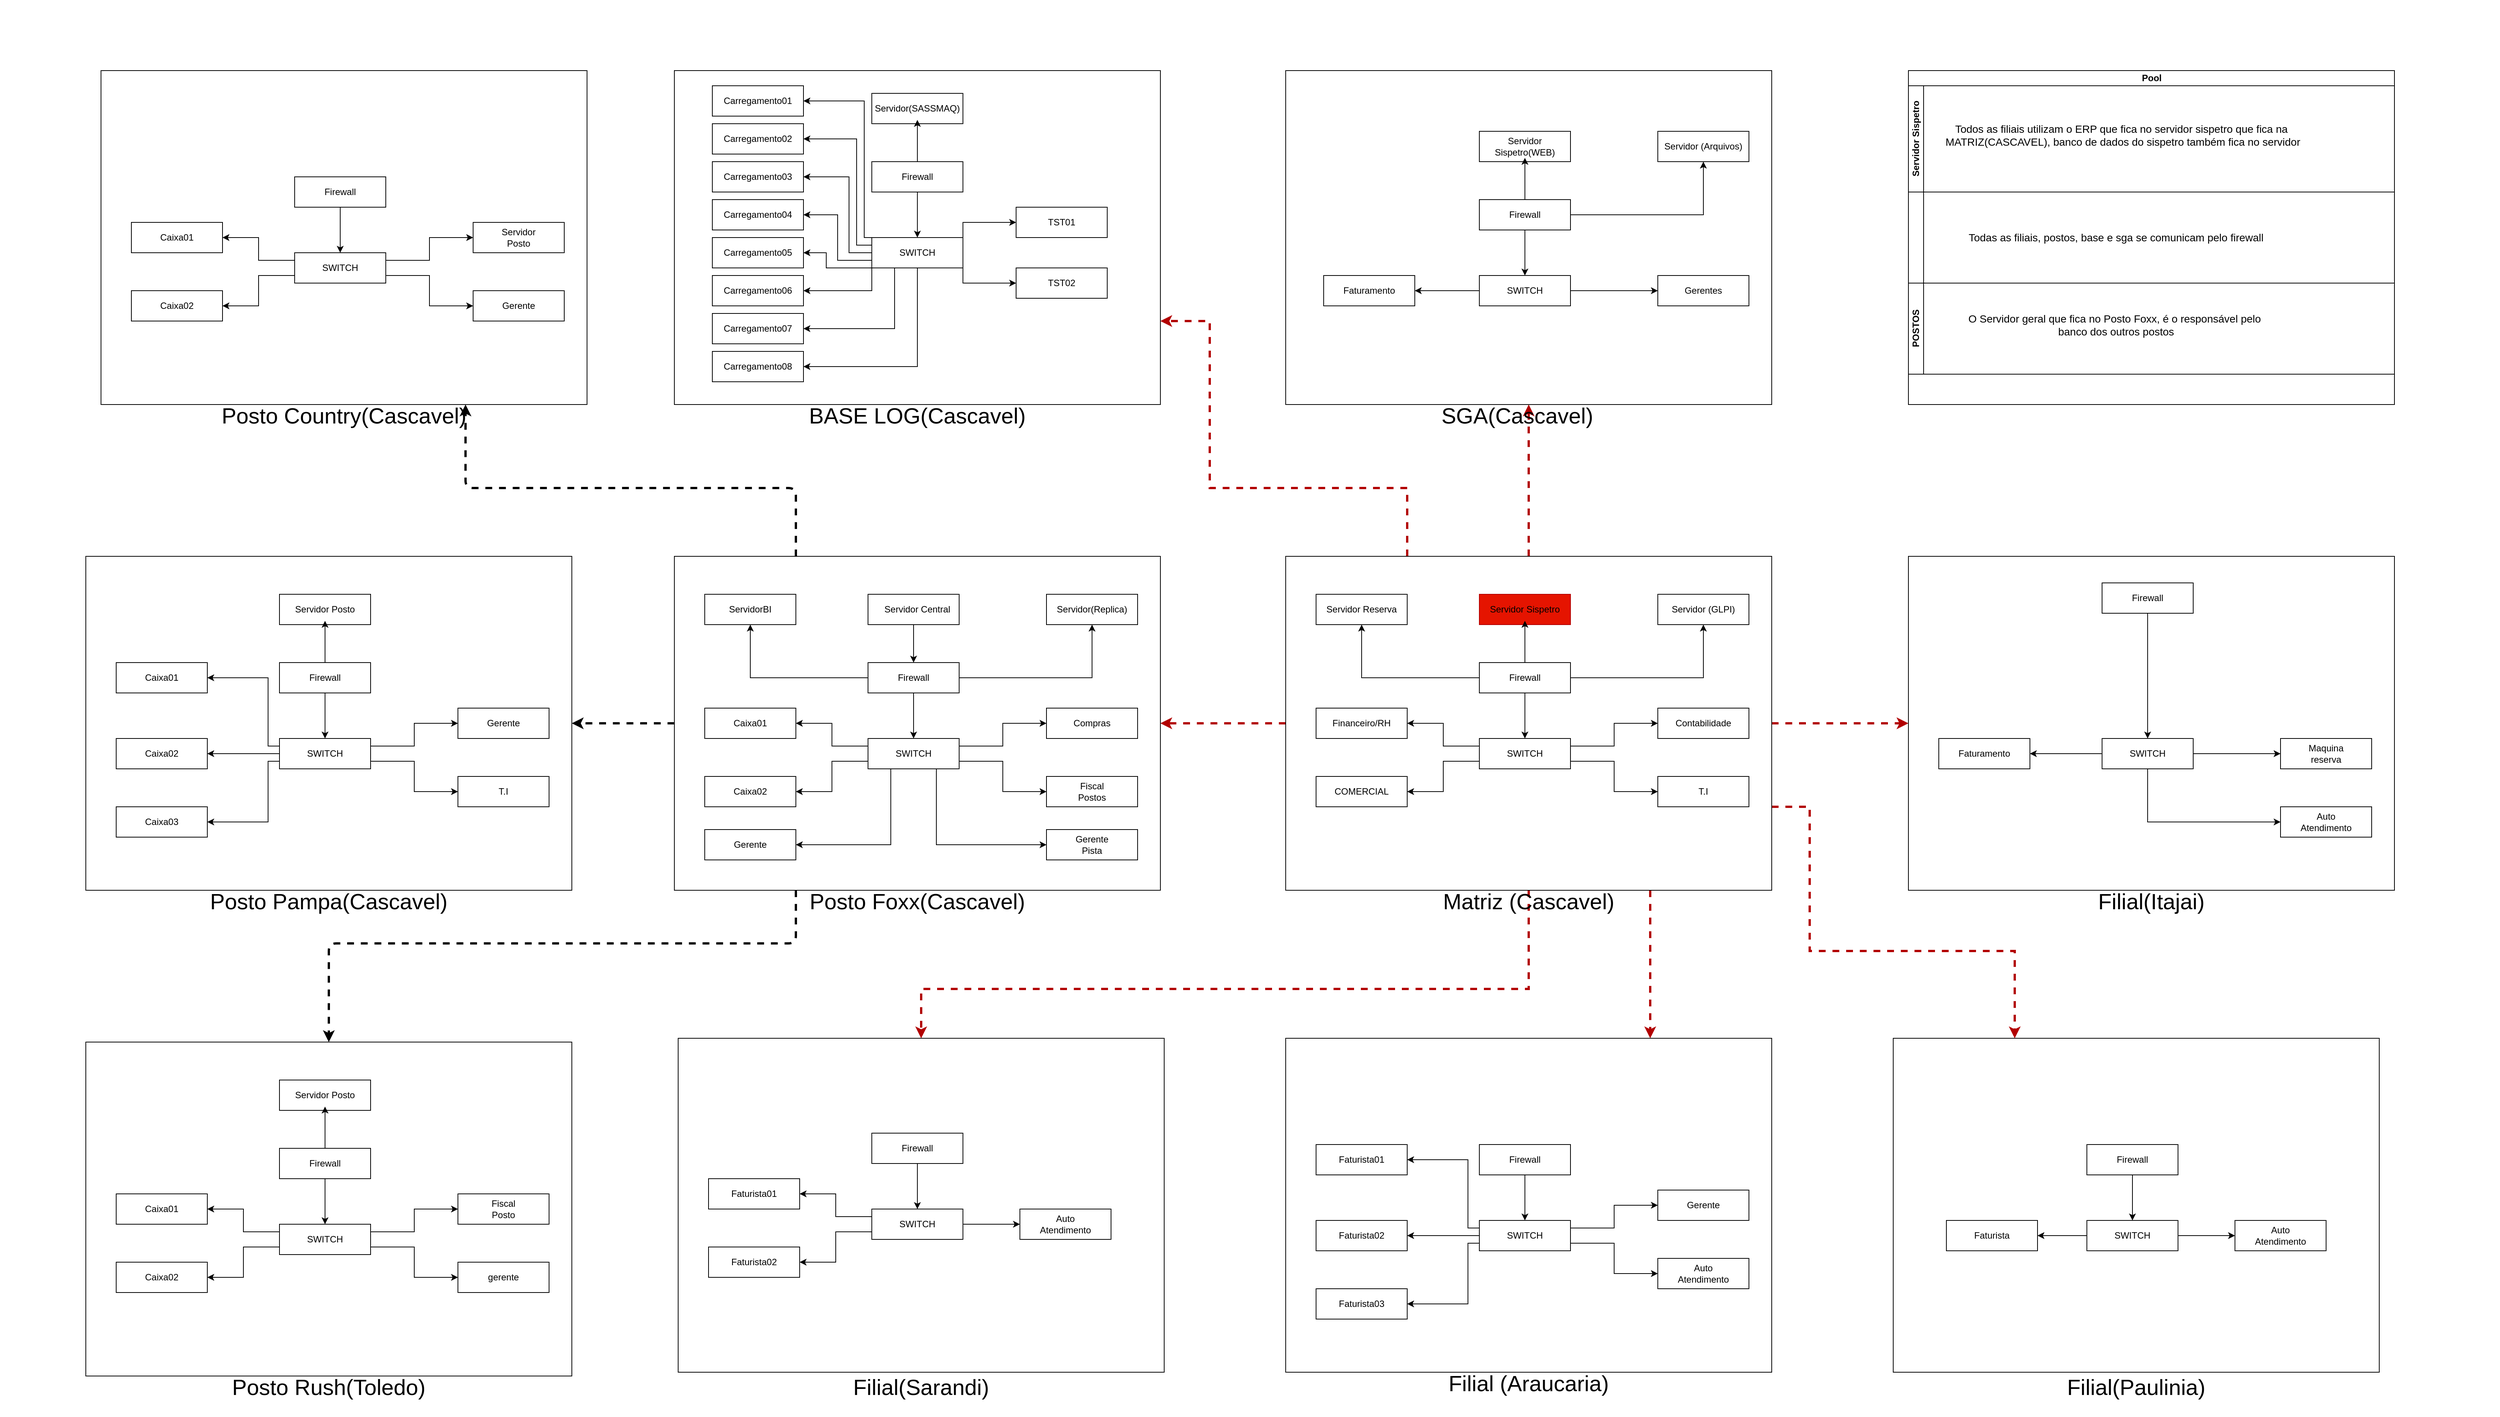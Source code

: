 <mxfile version="26.2.9">
  <diagram name="Página-1" id="UtmxGTYnJZRZ2kFNZ0kt">
    <mxGraphModel dx="7027" dy="2913" grid="1" gridSize="10" guides="1" tooltips="1" connect="1" arrows="1" fold="1" page="1" pageScale="1" pageWidth="1200" pageHeight="1920" math="0" shadow="0">
      <root>
        <mxCell id="0" />
        <mxCell id="1" parent="0" />
        <mxCell id="9QiaCKzGw6aInTvv5w-R-517" value="" style="ellipse;whiteSpace=wrap;html=1;rounded=0;strokeColor=light-dark(#FFFFFF,#00FF00);align=center;verticalAlign=middle;fontFamily=Helvetica;fontSize=12;fontColor=default;resizable=1;fillColor=none;dashed=1;strokeWidth=6;opacity=60;collapsible=0;noLabel=0;" vertex="1" parent="1">
          <mxGeometry x="-530" y="30" width="3285" height="1860" as="geometry" />
        </mxCell>
        <mxCell id="9QiaCKzGw6aInTvv5w-R-497" style="edgeStyle=orthogonalEdgeStyle;rounded=0;orthogonalLoop=1;jettySize=auto;html=1;exitX=0.5;exitY=0;exitDx=0;exitDy=0;entryX=0.5;entryY=1;entryDx=0;entryDy=0;fontFamily=Helvetica;fontSize=12;fontColor=default;resizable=1;strokeWidth=3;dashed=1;strokeColor=light-dark(#B20000,#FF0000);movable=1;rotatable=1;deletable=1;editable=1;locked=0;connectable=1;" edge="1" parent="1" source="9QiaCKzGw6aInTvv5w-R-36" target="9QiaCKzGw6aInTvv5w-R-133">
          <mxGeometry relative="1" as="geometry" />
        </mxCell>
        <mxCell id="9QiaCKzGw6aInTvv5w-R-498" style="edgeStyle=orthogonalEdgeStyle;rounded=0;orthogonalLoop=1;jettySize=auto;html=1;exitX=1;exitY=0.5;exitDx=0;exitDy=0;entryX=0;entryY=0.5;entryDx=0;entryDy=0;fontFamily=Helvetica;fontSize=12;fontColor=default;resizable=1;strokeWidth=3;strokeColor=light-dark(#B20000,#FF0000);dashed=1;movable=1;rotatable=1;deletable=1;editable=1;locked=0;connectable=1;" edge="1" parent="1" source="9QiaCKzGw6aInTvv5w-R-36" target="9QiaCKzGw6aInTvv5w-R-215">
          <mxGeometry relative="1" as="geometry" />
        </mxCell>
        <mxCell id="9QiaCKzGw6aInTvv5w-R-499" style="edgeStyle=orthogonalEdgeStyle;rounded=0;orthogonalLoop=1;jettySize=auto;html=1;exitX=0;exitY=0.5;exitDx=0;exitDy=0;fontFamily=Helvetica;fontSize=12;fontColor=default;resizable=1;entryX=1;entryY=0.5;entryDx=0;entryDy=0;strokeWidth=3;dashed=1;strokeColor=light-dark(#B20000,#FF0000);movable=1;rotatable=1;deletable=1;editable=1;locked=0;connectable=1;" edge="1" parent="1" source="9QiaCKzGw6aInTvv5w-R-36" target="9QiaCKzGw6aInTvv5w-R-243">
          <mxGeometry relative="1" as="geometry">
            <mxPoint x="1070" y="970" as="targetPoint" />
          </mxGeometry>
        </mxCell>
        <mxCell id="9QiaCKzGw6aInTvv5w-R-503" style="edgeStyle=orthogonalEdgeStyle;rounded=0;orthogonalLoop=1;jettySize=auto;html=1;exitX=1;exitY=0.75;exitDx=0;exitDy=0;entryX=0.25;entryY=0;entryDx=0;entryDy=0;fontFamily=Helvetica;fontSize=12;fontColor=default;resizable=1;dashed=1;strokeWidth=3;fillColor=#e51400;strokeColor=light-dark(#B20000,#FF0000);movable=1;rotatable=1;deletable=1;editable=1;locked=0;connectable=1;" edge="1" parent="1" source="9QiaCKzGw6aInTvv5w-R-36" target="9QiaCKzGw6aInTvv5w-R-418">
          <mxGeometry relative="1" as="geometry">
            <Array as="points">
              <mxPoint x="1850" y="1090" />
              <mxPoint x="1850" y="1280" />
              <mxPoint x="2120" y="1280" />
            </Array>
          </mxGeometry>
        </mxCell>
        <mxCell id="9QiaCKzGw6aInTvv5w-R-505" style="edgeStyle=orthogonalEdgeStyle;rounded=0;orthogonalLoop=1;jettySize=auto;html=1;exitX=0.75;exitY=1;exitDx=0;exitDy=0;entryX=0.75;entryY=0;entryDx=0;entryDy=0;fontFamily=Helvetica;fontSize=12;fontColor=default;resizable=1;dashed=1;strokeWidth=3;strokeColor=light-dark(#B20000,#FF0000);movable=1;rotatable=1;deletable=1;editable=1;locked=0;connectable=1;" edge="1" parent="1" source="9QiaCKzGw6aInTvv5w-R-36" target="9QiaCKzGw6aInTvv5w-R-395">
          <mxGeometry relative="1" as="geometry" />
        </mxCell>
        <mxCell id="9QiaCKzGw6aInTvv5w-R-507" style="edgeStyle=orthogonalEdgeStyle;rounded=0;orthogonalLoop=1;jettySize=auto;html=1;exitX=0.5;exitY=1;exitDx=0;exitDy=0;entryX=0.5;entryY=0;entryDx=0;entryDy=0;fontFamily=Helvetica;fontSize=12;fontColor=default;resizable=1;strokeColor=light-dark(#B20000,#FF0000);strokeWidth=3;dashed=1;movable=1;rotatable=1;deletable=1;editable=1;locked=0;connectable=1;" edge="1" parent="1" source="9QiaCKzGw6aInTvv5w-R-36" target="9QiaCKzGw6aInTvv5w-R-365">
          <mxGeometry relative="1" as="geometry">
            <Array as="points">
              <mxPoint x="1480" y="1330" />
              <mxPoint x="680" y="1330" />
            </Array>
          </mxGeometry>
        </mxCell>
        <mxCell id="9QiaCKzGw6aInTvv5w-R-516" style="edgeStyle=orthogonalEdgeStyle;rounded=0;orthogonalLoop=1;jettySize=auto;html=1;exitX=0.25;exitY=0;exitDx=0;exitDy=0;entryX=1;entryY=0.75;entryDx=0;entryDy=0;fontFamily=Helvetica;fontSize=12;fontColor=default;resizable=1;strokeWidth=3;dashed=1;strokeColor=light-dark(#B20000,#FF0000);movable=1;rotatable=1;deletable=1;editable=1;locked=0;connectable=1;" edge="1" parent="1" source="9QiaCKzGw6aInTvv5w-R-36" target="9QiaCKzGw6aInTvv5w-R-163">
          <mxGeometry relative="1" as="geometry">
            <Array as="points">
              <mxPoint x="1320" y="670" />
              <mxPoint x="1060" y="670" />
              <mxPoint x="1060" y="450" />
            </Array>
          </mxGeometry>
        </mxCell>
        <mxCell id="9QiaCKzGw6aInTvv5w-R-36" value="" style="rounded=0;whiteSpace=wrap;html=1;movable=1;resizable=1;rotatable=1;deletable=1;editable=1;locked=0;connectable=1;" vertex="1" parent="1">
          <mxGeometry x="1160" y="760" width="640" height="440" as="geometry" />
        </mxCell>
        <mxCell id="9QiaCKzGw6aInTvv5w-R-37" value="Matriz (Cascavel)" style="text;html=1;align=center;verticalAlign=middle;whiteSpace=wrap;rounded=0;fontSize=29;movable=1;resizable=1;rotatable=1;deletable=1;editable=1;locked=0;connectable=1;" vertex="1" parent="1">
          <mxGeometry x="1160" y="1200" width="640" height="30" as="geometry" />
        </mxCell>
        <mxCell id="9QiaCKzGw6aInTvv5w-R-38" value="" style="rounded=0;whiteSpace=wrap;html=1;movable=1;resizable=1;rotatable=1;deletable=1;editable=1;locked=0;connectable=1;fillColor=light-dark(#E51400,#FF0000);fontColor=#ffffff;strokeColor=#B20000;" vertex="1" parent="1">
          <mxGeometry x="1415" y="810" width="120" height="40" as="geometry" />
        </mxCell>
        <mxCell id="9QiaCKzGw6aInTvv5w-R-69" style="edgeStyle=orthogonalEdgeStyle;rounded=0;orthogonalLoop=1;jettySize=auto;html=1;exitX=1;exitY=0.5;exitDx=0;exitDy=0;entryX=0.5;entryY=1;entryDx=0;entryDy=0;movable=1;resizable=1;rotatable=1;deletable=1;editable=1;locked=0;connectable=1;" edge="1" parent="1" source="9QiaCKzGw6aInTvv5w-R-40" target="9QiaCKzGw6aInTvv5w-R-42">
          <mxGeometry relative="1" as="geometry" />
        </mxCell>
        <mxCell id="9QiaCKzGw6aInTvv5w-R-70" style="edgeStyle=orthogonalEdgeStyle;rounded=0;orthogonalLoop=1;jettySize=auto;html=1;exitX=0.5;exitY=0;exitDx=0;exitDy=0;entryX=0.5;entryY=1;entryDx=0;entryDy=0;movable=1;resizable=1;rotatable=1;deletable=1;editable=1;locked=0;connectable=1;" edge="1" parent="1" source="9QiaCKzGw6aInTvv5w-R-40" target="9QiaCKzGw6aInTvv5w-R-43">
          <mxGeometry relative="1" as="geometry" />
        </mxCell>
        <mxCell id="9QiaCKzGw6aInTvv5w-R-71" style="edgeStyle=orthogonalEdgeStyle;rounded=0;orthogonalLoop=1;jettySize=auto;html=1;exitX=0;exitY=0.5;exitDx=0;exitDy=0;entryX=0.5;entryY=1;entryDx=0;entryDy=0;movable=1;resizable=1;rotatable=1;deletable=1;editable=1;locked=0;connectable=1;" edge="1" parent="1" source="9QiaCKzGw6aInTvv5w-R-40" target="9QiaCKzGw6aInTvv5w-R-41">
          <mxGeometry relative="1" as="geometry" />
        </mxCell>
        <mxCell id="9QiaCKzGw6aInTvv5w-R-72" style="edgeStyle=orthogonalEdgeStyle;rounded=0;orthogonalLoop=1;jettySize=auto;html=1;exitX=0.5;exitY=1;exitDx=0;exitDy=0;entryX=0.5;entryY=0;entryDx=0;entryDy=0;movable=1;resizable=1;rotatable=1;deletable=1;editable=1;locked=0;connectable=1;" edge="1" parent="1" source="9QiaCKzGw6aInTvv5w-R-40" target="9QiaCKzGw6aInTvv5w-R-56">
          <mxGeometry relative="1" as="geometry" />
        </mxCell>
        <mxCell id="9QiaCKzGw6aInTvv5w-R-40" value="" style="rounded=0;whiteSpace=wrap;html=1;movable=1;resizable=1;rotatable=1;deletable=1;editable=1;locked=0;connectable=1;fillColor=light-dark(#FFFFFF,#00CC00);" vertex="1" parent="1">
          <mxGeometry x="1415" y="900" width="120" height="40" as="geometry" />
        </mxCell>
        <mxCell id="9QiaCKzGw6aInTvv5w-R-41" value="" style="rounded=0;whiteSpace=wrap;html=1;movable=1;resizable=1;rotatable=1;deletable=1;editable=1;locked=0;connectable=1;" vertex="1" parent="1">
          <mxGeometry x="1200" y="810" width="120" height="40" as="geometry" />
        </mxCell>
        <mxCell id="9QiaCKzGw6aInTvv5w-R-42" value="" style="rounded=0;whiteSpace=wrap;html=1;movable=1;resizable=1;rotatable=1;deletable=1;editable=1;locked=0;connectable=1;fontColor=light-dark(#000000,#FF8000);fillColor=light-dark(#FFFFFF,#CC6600);" vertex="1" parent="1">
          <mxGeometry x="1650" y="810" width="120" height="40" as="geometry" />
        </mxCell>
        <mxCell id="9QiaCKzGw6aInTvv5w-R-43" value="Servidor Sispetro" style="text;html=1;align=center;verticalAlign=middle;whiteSpace=wrap;rounded=0;movable=1;resizable=1;rotatable=1;deletable=1;editable=1;locked=0;connectable=1;" vertex="1" parent="1">
          <mxGeometry x="1415" y="815" width="120" height="30" as="geometry" />
        </mxCell>
        <mxCell id="9QiaCKzGw6aInTvv5w-R-45" value="Firewall" style="text;html=1;align=center;verticalAlign=middle;whiteSpace=wrap;rounded=0;movable=1;resizable=1;rotatable=1;deletable=1;editable=1;locked=0;connectable=1;" vertex="1" parent="1">
          <mxGeometry x="1440" y="910" width="70" height="20" as="geometry" />
        </mxCell>
        <mxCell id="9QiaCKzGw6aInTvv5w-R-46" value="Servidor Reserva" style="text;html=1;align=center;verticalAlign=middle;whiteSpace=wrap;rounded=0;movable=1;resizable=1;rotatable=1;deletable=1;editable=1;locked=0;connectable=1;" vertex="1" parent="1">
          <mxGeometry x="1200" y="815" width="120" height="30" as="geometry" />
        </mxCell>
        <mxCell id="9QiaCKzGw6aInTvv5w-R-47" value="Servidor (GLPI)" style="text;html=1;align=center;verticalAlign=middle;whiteSpace=wrap;rounded=0;movable=1;resizable=1;rotatable=1;deletable=1;editable=1;locked=0;connectable=1;fillColor=none;fontColor=light-dark(#000000, #ffffff);strokeColor=none;labelBorderColor=none;" vertex="1" parent="1">
          <mxGeometry x="1650" y="817.5" width="120" height="25" as="geometry" />
        </mxCell>
        <mxCell id="9QiaCKzGw6aInTvv5w-R-73" style="edgeStyle=orthogonalEdgeStyle;rounded=0;orthogonalLoop=1;jettySize=auto;html=1;exitX=0;exitY=0.25;exitDx=0;exitDy=0;entryX=1;entryY=0.5;entryDx=0;entryDy=0;movable=1;resizable=1;rotatable=1;deletable=1;editable=1;locked=0;connectable=1;" edge="1" parent="1" source="9QiaCKzGw6aInTvv5w-R-56" target="9QiaCKzGw6aInTvv5w-R-60">
          <mxGeometry relative="1" as="geometry" />
        </mxCell>
        <mxCell id="9QiaCKzGw6aInTvv5w-R-74" style="edgeStyle=orthogonalEdgeStyle;rounded=0;orthogonalLoop=1;jettySize=auto;html=1;exitX=0;exitY=0.75;exitDx=0;exitDy=0;entryX=1;entryY=0.5;entryDx=0;entryDy=0;movable=1;resizable=1;rotatable=1;deletable=1;editable=1;locked=0;connectable=1;" edge="1" parent="1" source="9QiaCKzGw6aInTvv5w-R-56" target="9QiaCKzGw6aInTvv5w-R-63">
          <mxGeometry relative="1" as="geometry" />
        </mxCell>
        <mxCell id="9QiaCKzGw6aInTvv5w-R-75" style="edgeStyle=orthogonalEdgeStyle;rounded=0;orthogonalLoop=1;jettySize=auto;html=1;exitX=1;exitY=0.25;exitDx=0;exitDy=0;entryX=0;entryY=0.5;entryDx=0;entryDy=0;movable=1;resizable=1;rotatable=1;deletable=1;editable=1;locked=0;connectable=1;" edge="1" parent="1" source="9QiaCKzGw6aInTvv5w-R-56" target="9QiaCKzGw6aInTvv5w-R-62">
          <mxGeometry relative="1" as="geometry" />
        </mxCell>
        <mxCell id="9QiaCKzGw6aInTvv5w-R-76" style="edgeStyle=orthogonalEdgeStyle;rounded=0;orthogonalLoop=1;jettySize=auto;html=1;exitX=1;exitY=0.75;exitDx=0;exitDy=0;entryX=0;entryY=0.5;entryDx=0;entryDy=0;movable=1;resizable=1;rotatable=1;deletable=1;editable=1;locked=0;connectable=1;" edge="1" parent="1" source="9QiaCKzGw6aInTvv5w-R-56" target="9QiaCKzGw6aInTvv5w-R-61">
          <mxGeometry relative="1" as="geometry" />
        </mxCell>
        <mxCell id="9QiaCKzGw6aInTvv5w-R-56" value="" style="rounded=0;whiteSpace=wrap;html=1;movable=1;resizable=1;rotatable=1;deletable=1;editable=1;locked=0;connectable=1;" vertex="1" parent="1">
          <mxGeometry x="1415" y="1000" width="120" height="40" as="geometry" />
        </mxCell>
        <mxCell id="9QiaCKzGw6aInTvv5w-R-57" value="SWITCH" style="text;html=1;align=center;verticalAlign=middle;whiteSpace=wrap;rounded=0;movable=1;resizable=1;rotatable=1;deletable=1;editable=1;locked=0;connectable=1;" vertex="1" parent="1">
          <mxGeometry x="1445" y="1005" width="60" height="30" as="geometry" />
        </mxCell>
        <mxCell id="9QiaCKzGw6aInTvv5w-R-60" value="" style="rounded=0;whiteSpace=wrap;html=1;movable=1;resizable=1;rotatable=1;deletable=1;editable=1;locked=0;connectable=1;" vertex="1" parent="1">
          <mxGeometry x="1200" y="960" width="120" height="40" as="geometry" />
        </mxCell>
        <mxCell id="9QiaCKzGw6aInTvv5w-R-61" value="" style="rounded=0;whiteSpace=wrap;html=1;movable=1;resizable=1;rotatable=1;deletable=1;editable=1;locked=0;connectable=1;" vertex="1" parent="1">
          <mxGeometry x="1650" y="1050" width="120" height="40" as="geometry" />
        </mxCell>
        <mxCell id="9QiaCKzGw6aInTvv5w-R-62" value="" style="rounded=0;whiteSpace=wrap;html=1;movable=1;resizable=1;rotatable=1;deletable=1;editable=1;locked=0;connectable=1;" vertex="1" parent="1">
          <mxGeometry x="1650" y="960" width="120" height="40" as="geometry" />
        </mxCell>
        <mxCell id="9QiaCKzGw6aInTvv5w-R-63" value="" style="rounded=0;whiteSpace=wrap;html=1;movable=1;resizable=1;rotatable=1;deletable=1;editable=1;locked=0;connectable=1;" vertex="1" parent="1">
          <mxGeometry x="1200" y="1050" width="120" height="40" as="geometry" />
        </mxCell>
        <mxCell id="9QiaCKzGw6aInTvv5w-R-64" value="Financeiro/RH" style="text;html=1;align=center;verticalAlign=middle;whiteSpace=wrap;rounded=0;movable=1;resizable=1;rotatable=1;deletable=1;editable=1;locked=0;connectable=1;" vertex="1" parent="1">
          <mxGeometry x="1230" y="965" width="60" height="30" as="geometry" />
        </mxCell>
        <mxCell id="9QiaCKzGw6aInTvv5w-R-65" value="COMERCIAL" style="text;html=1;align=center;verticalAlign=middle;whiteSpace=wrap;rounded=0;movable=1;resizable=1;rotatable=1;deletable=1;editable=1;locked=0;connectable=1;" vertex="1" parent="1">
          <mxGeometry x="1230" y="1055" width="60" height="30" as="geometry" />
        </mxCell>
        <mxCell id="9QiaCKzGw6aInTvv5w-R-66" value="Contabilidade" style="text;html=1;align=center;verticalAlign=middle;whiteSpace=wrap;rounded=0;movable=1;resizable=1;rotatable=1;deletable=1;editable=1;locked=0;connectable=1;" vertex="1" parent="1">
          <mxGeometry x="1680" y="965" width="60" height="30" as="geometry" />
        </mxCell>
        <mxCell id="9QiaCKzGw6aInTvv5w-R-67" value="T.I" style="text;html=1;align=center;verticalAlign=middle;whiteSpace=wrap;rounded=0;movable=1;resizable=1;rotatable=1;deletable=1;editable=1;locked=0;connectable=1;" vertex="1" parent="1">
          <mxGeometry x="1680" y="1055" width="60" height="30" as="geometry" />
        </mxCell>
        <mxCell id="9QiaCKzGw6aInTvv5w-R-133" value="" style="rounded=0;whiteSpace=wrap;html=1;movable=1;resizable=1;rotatable=1;deletable=1;editable=1;locked=0;connectable=1;" vertex="1" parent="1">
          <mxGeometry x="1160" y="120" width="640" height="440" as="geometry" />
        </mxCell>
        <mxCell id="9QiaCKzGw6aInTvv5w-R-134" value="SGA(Cascavel)" style="text;html=1;align=center;verticalAlign=middle;whiteSpace=wrap;rounded=0;fontSize=29;movable=1;resizable=1;rotatable=1;deletable=1;editable=1;locked=0;connectable=1;" vertex="1" parent="1">
          <mxGeometry x="1170" y="560" width="590" height="30" as="geometry" />
        </mxCell>
        <mxCell id="9QiaCKzGw6aInTvv5w-R-135" value="" style="rounded=0;whiteSpace=wrap;html=1;movable=1;resizable=1;rotatable=1;deletable=1;editable=1;locked=0;connectable=1;" vertex="1" parent="1">
          <mxGeometry x="1415" y="200" width="120" height="40" as="geometry" />
        </mxCell>
        <mxCell id="9QiaCKzGw6aInTvv5w-R-136" style="edgeStyle=orthogonalEdgeStyle;rounded=0;orthogonalLoop=1;jettySize=auto;html=1;exitX=1;exitY=0.5;exitDx=0;exitDy=0;entryX=0.5;entryY=1;entryDx=0;entryDy=0;movable=1;resizable=1;rotatable=1;deletable=1;editable=1;locked=0;connectable=1;" edge="1" parent="1" source="9QiaCKzGw6aInTvv5w-R-140" target="9QiaCKzGw6aInTvv5w-R-142">
          <mxGeometry relative="1" as="geometry" />
        </mxCell>
        <mxCell id="9QiaCKzGw6aInTvv5w-R-137" style="edgeStyle=orthogonalEdgeStyle;rounded=0;orthogonalLoop=1;jettySize=auto;html=1;exitX=0.5;exitY=0;exitDx=0;exitDy=0;entryX=0.5;entryY=1;entryDx=0;entryDy=0;movable=1;resizable=1;rotatable=1;deletable=1;editable=1;locked=0;connectable=1;" edge="1" parent="1" source="9QiaCKzGw6aInTvv5w-R-140" target="9QiaCKzGw6aInTvv5w-R-143">
          <mxGeometry relative="1" as="geometry" />
        </mxCell>
        <mxCell id="9QiaCKzGw6aInTvv5w-R-139" style="edgeStyle=orthogonalEdgeStyle;rounded=0;orthogonalLoop=1;jettySize=auto;html=1;exitX=0.5;exitY=1;exitDx=0;exitDy=0;entryX=0.5;entryY=0;entryDx=0;entryDy=0;movable=1;resizable=1;rotatable=1;deletable=1;editable=1;locked=0;connectable=1;" edge="1" parent="1" source="9QiaCKzGw6aInTvv5w-R-140" target="9QiaCKzGw6aInTvv5w-R-151">
          <mxGeometry relative="1" as="geometry" />
        </mxCell>
        <mxCell id="9QiaCKzGw6aInTvv5w-R-140" value="" style="rounded=0;whiteSpace=wrap;html=1;movable=1;resizable=1;rotatable=1;deletable=1;editable=1;locked=0;connectable=1;fillColor=light-dark(#FFFFFF,#00FF00);" vertex="1" parent="1">
          <mxGeometry x="1415" y="290" width="120" height="40" as="geometry" />
        </mxCell>
        <mxCell id="9QiaCKzGw6aInTvv5w-R-142" value="" style="rounded=0;whiteSpace=wrap;html=1;movable=1;resizable=1;rotatable=1;deletable=1;editable=1;locked=0;connectable=1;" vertex="1" parent="1">
          <mxGeometry x="1650" y="200" width="120" height="40" as="geometry" />
        </mxCell>
        <mxCell id="9QiaCKzGw6aInTvv5w-R-143" value="Servidor Sispetro(WEB)" style="text;html=1;align=center;verticalAlign=middle;whiteSpace=wrap;rounded=0;movable=1;resizable=1;rotatable=1;deletable=1;editable=1;locked=0;connectable=1;" vertex="1" parent="1">
          <mxGeometry x="1415" y="205" width="120" height="30" as="geometry" />
        </mxCell>
        <mxCell id="9QiaCKzGw6aInTvv5w-R-144" value="Firewall" style="text;html=1;align=center;verticalAlign=middle;whiteSpace=wrap;rounded=0;movable=1;resizable=1;rotatable=1;deletable=1;editable=1;locked=0;connectable=1;" vertex="1" parent="1">
          <mxGeometry x="1440" y="300" width="70" height="20" as="geometry" />
        </mxCell>
        <mxCell id="9QiaCKzGw6aInTvv5w-R-146" value="Servidor (Arquivos)" style="text;html=1;align=center;verticalAlign=middle;whiteSpace=wrap;rounded=0;movable=1;resizable=1;rotatable=1;deletable=1;editable=1;locked=0;connectable=1;" vertex="1" parent="1">
          <mxGeometry x="1650" y="205" width="120" height="30" as="geometry" />
        </mxCell>
        <mxCell id="9QiaCKzGw6aInTvv5w-R-161" style="edgeStyle=orthogonalEdgeStyle;rounded=0;orthogonalLoop=1;jettySize=auto;html=1;exitX=1;exitY=0.5;exitDx=0;exitDy=0;entryX=0;entryY=0.5;entryDx=0;entryDy=0;movable=1;resizable=1;rotatable=1;deletable=1;editable=1;locked=0;connectable=1;" edge="1" parent="1" source="9QiaCKzGw6aInTvv5w-R-151" target="9QiaCKzGw6aInTvv5w-R-155">
          <mxGeometry relative="1" as="geometry" />
        </mxCell>
        <mxCell id="9QiaCKzGw6aInTvv5w-R-162" style="edgeStyle=orthogonalEdgeStyle;rounded=0;orthogonalLoop=1;jettySize=auto;html=1;exitX=0;exitY=0.5;exitDx=0;exitDy=0;entryX=1;entryY=0.5;entryDx=0;entryDy=0;movable=1;resizable=1;rotatable=1;deletable=1;editable=1;locked=0;connectable=1;" edge="1" parent="1" source="9QiaCKzGw6aInTvv5w-R-151" target="9QiaCKzGw6aInTvv5w-R-153">
          <mxGeometry relative="1" as="geometry" />
        </mxCell>
        <mxCell id="9QiaCKzGw6aInTvv5w-R-151" value="" style="rounded=0;whiteSpace=wrap;html=1;movable=1;resizable=1;rotatable=1;deletable=1;editable=1;locked=0;connectable=1;" vertex="1" parent="1">
          <mxGeometry x="1415" y="390" width="120" height="40" as="geometry" />
        </mxCell>
        <mxCell id="9QiaCKzGw6aInTvv5w-R-152" value="SWITCH" style="text;html=1;align=center;verticalAlign=middle;whiteSpace=wrap;rounded=0;movable=1;resizable=1;rotatable=1;deletable=1;editable=1;locked=0;connectable=1;" vertex="1" parent="1">
          <mxGeometry x="1445" y="395" width="60" height="30" as="geometry" />
        </mxCell>
        <mxCell id="9QiaCKzGw6aInTvv5w-R-153" value="" style="rounded=0;whiteSpace=wrap;html=1;movable=1;resizable=1;rotatable=1;deletable=1;editable=1;locked=0;connectable=1;" vertex="1" parent="1">
          <mxGeometry x="1210" y="390" width="120" height="40" as="geometry" />
        </mxCell>
        <mxCell id="9QiaCKzGw6aInTvv5w-R-155" value="" style="rounded=0;whiteSpace=wrap;html=1;movable=1;resizable=1;rotatable=1;deletable=1;editable=1;locked=0;connectable=1;" vertex="1" parent="1">
          <mxGeometry x="1650" y="390" width="120" height="40" as="geometry" />
        </mxCell>
        <mxCell id="9QiaCKzGw6aInTvv5w-R-157" value="Faturamento" style="text;html=1;align=center;verticalAlign=middle;whiteSpace=wrap;rounded=0;movable=1;resizable=1;rotatable=1;deletable=1;editable=1;locked=0;connectable=1;" vertex="1" parent="1">
          <mxGeometry x="1240" y="395" width="60" height="30" as="geometry" />
        </mxCell>
        <mxCell id="9QiaCKzGw6aInTvv5w-R-159" value="Gerentes" style="text;html=1;align=center;verticalAlign=middle;whiteSpace=wrap;rounded=0;movable=1;resizable=1;rotatable=1;deletable=1;editable=1;locked=0;connectable=1;" vertex="1" parent="1">
          <mxGeometry x="1680" y="395" width="60" height="30" as="geometry" />
        </mxCell>
        <mxCell id="9QiaCKzGw6aInTvv5w-R-163" value="" style="rounded=0;whiteSpace=wrap;html=1;movable=1;resizable=1;rotatable=1;deletable=1;editable=1;locked=0;connectable=1;" vertex="1" parent="1">
          <mxGeometry x="355" y="120" width="640" height="440" as="geometry" />
        </mxCell>
        <mxCell id="9QiaCKzGw6aInTvv5w-R-164" value="BASE LOG(Cascavel)" style="text;html=1;align=center;verticalAlign=middle;whiteSpace=wrap;rounded=0;fontSize=29;movable=1;resizable=1;rotatable=1;deletable=1;editable=1;locked=0;connectable=1;" vertex="1" parent="1">
          <mxGeometry x="355" y="560" width="640" height="30" as="geometry" />
        </mxCell>
        <mxCell id="9QiaCKzGw6aInTvv5w-R-165" value="" style="rounded=0;whiteSpace=wrap;html=1;movable=1;resizable=1;rotatable=1;deletable=1;editable=1;locked=0;connectable=1;" vertex="1" parent="1">
          <mxGeometry x="615" y="150" width="120" height="40" as="geometry" />
        </mxCell>
        <mxCell id="9QiaCKzGw6aInTvv5w-R-167" style="edgeStyle=orthogonalEdgeStyle;rounded=0;orthogonalLoop=1;jettySize=auto;html=1;exitX=0.5;exitY=0;exitDx=0;exitDy=0;entryX=0.5;entryY=1;entryDx=0;entryDy=0;movable=1;resizable=1;rotatable=1;deletable=1;editable=1;locked=0;connectable=1;" edge="1" parent="1" source="9QiaCKzGw6aInTvv5w-R-170" target="9QiaCKzGw6aInTvv5w-R-173">
          <mxGeometry relative="1" as="geometry" />
        </mxCell>
        <mxCell id="9QiaCKzGw6aInTvv5w-R-169" style="edgeStyle=orthogonalEdgeStyle;rounded=0;orthogonalLoop=1;jettySize=auto;html=1;exitX=0.5;exitY=1;exitDx=0;exitDy=0;entryX=0.5;entryY=0;entryDx=0;entryDy=0;movable=1;resizable=1;rotatable=1;deletable=1;editable=1;locked=0;connectable=1;" edge="1" parent="1" source="9QiaCKzGw6aInTvv5w-R-170" target="9QiaCKzGw6aInTvv5w-R-181">
          <mxGeometry relative="1" as="geometry" />
        </mxCell>
        <mxCell id="9QiaCKzGw6aInTvv5w-R-170" value="" style="rounded=0;whiteSpace=wrap;html=1;movable=1;resizable=1;rotatable=1;deletable=1;editable=1;locked=0;connectable=1;fillColor=light-dark(#FFFFFF,#00FF00);" vertex="1" parent="1">
          <mxGeometry x="615" y="240" width="120" height="40" as="geometry" />
        </mxCell>
        <mxCell id="9QiaCKzGw6aInTvv5w-R-173" value="Servidor(SASSMAQ)" style="text;html=1;align=center;verticalAlign=middle;whiteSpace=wrap;rounded=0;movable=1;resizable=1;rotatable=1;deletable=1;editable=1;locked=0;connectable=1;" vertex="1" parent="1">
          <mxGeometry x="615" y="155" width="120" height="30" as="geometry" />
        </mxCell>
        <mxCell id="9QiaCKzGw6aInTvv5w-R-174" value="Firewall" style="text;html=1;align=center;verticalAlign=middle;whiteSpace=wrap;rounded=0;movable=1;resizable=1;rotatable=1;deletable=1;editable=1;locked=0;connectable=1;" vertex="1" parent="1">
          <mxGeometry x="640" y="250" width="70" height="20" as="geometry" />
        </mxCell>
        <mxCell id="9QiaCKzGw6aInTvv5w-R-205" style="edgeStyle=orthogonalEdgeStyle;rounded=0;orthogonalLoop=1;jettySize=auto;html=1;exitX=0;exitY=0;exitDx=0;exitDy=0;entryX=1;entryY=0.5;entryDx=0;entryDy=0;fontFamily=Helvetica;fontSize=12;fontColor=default;resizable=1;movable=1;rotatable=1;deletable=1;editable=1;locked=0;connectable=1;" edge="1" parent="1" source="9QiaCKzGw6aInTvv5w-R-181" target="9QiaCKzGw6aInTvv5w-R-183">
          <mxGeometry relative="1" as="geometry">
            <Array as="points">
              <mxPoint x="605" y="340" />
              <mxPoint x="605" y="160" />
            </Array>
          </mxGeometry>
        </mxCell>
        <mxCell id="9QiaCKzGw6aInTvv5w-R-206" style="edgeStyle=orthogonalEdgeStyle;rounded=0;orthogonalLoop=1;jettySize=auto;html=1;exitX=0;exitY=0.25;exitDx=0;exitDy=0;entryX=1;entryY=0.5;entryDx=0;entryDy=0;fontFamily=Helvetica;fontSize=12;fontColor=default;resizable=1;movable=1;rotatable=1;deletable=1;editable=1;locked=0;connectable=1;" edge="1" parent="1" source="9QiaCKzGw6aInTvv5w-R-181" target="9QiaCKzGw6aInTvv5w-R-186">
          <mxGeometry relative="1" as="geometry">
            <Array as="points">
              <mxPoint x="595" y="350" />
              <mxPoint x="595" y="210" />
            </Array>
          </mxGeometry>
        </mxCell>
        <mxCell id="9QiaCKzGw6aInTvv5w-R-207" style="edgeStyle=orthogonalEdgeStyle;rounded=0;orthogonalLoop=1;jettySize=auto;html=1;exitX=0;exitY=0.5;exitDx=0;exitDy=0;entryX=1;entryY=0.5;entryDx=0;entryDy=0;fontFamily=Helvetica;fontSize=12;fontColor=default;resizable=1;movable=1;rotatable=1;deletable=1;editable=1;locked=0;connectable=1;" edge="1" parent="1" source="9QiaCKzGw6aInTvv5w-R-181" target="9QiaCKzGw6aInTvv5w-R-185">
          <mxGeometry relative="1" as="geometry">
            <Array as="points">
              <mxPoint x="585" y="360" />
              <mxPoint x="585" y="260" />
            </Array>
          </mxGeometry>
        </mxCell>
        <mxCell id="9QiaCKzGw6aInTvv5w-R-208" style="edgeStyle=orthogonalEdgeStyle;rounded=0;orthogonalLoop=1;jettySize=auto;html=1;exitX=0;exitY=0.75;exitDx=0;exitDy=0;entryX=1;entryY=0.5;entryDx=0;entryDy=0;fontFamily=Helvetica;fontSize=12;fontColor=default;resizable=1;movable=1;rotatable=1;deletable=1;editable=1;locked=0;connectable=1;" edge="1" parent="1" source="9QiaCKzGw6aInTvv5w-R-181" target="9QiaCKzGw6aInTvv5w-R-192">
          <mxGeometry relative="1" as="geometry" />
        </mxCell>
        <mxCell id="9QiaCKzGw6aInTvv5w-R-209" style="edgeStyle=orthogonalEdgeStyle;rounded=0;orthogonalLoop=1;jettySize=auto;html=1;exitX=0;exitY=1;exitDx=0;exitDy=0;entryX=1;entryY=0.5;entryDx=0;entryDy=0;fontFamily=Helvetica;fontSize=12;fontColor=default;resizable=1;movable=1;rotatable=1;deletable=1;editable=1;locked=0;connectable=1;" edge="1" parent="1" source="9QiaCKzGw6aInTvv5w-R-181" target="9QiaCKzGw6aInTvv5w-R-184">
          <mxGeometry relative="1" as="geometry">
            <Array as="points">
              <mxPoint x="555" y="380" />
              <mxPoint x="555" y="360" />
            </Array>
          </mxGeometry>
        </mxCell>
        <mxCell id="9QiaCKzGw6aInTvv5w-R-210" style="edgeStyle=orthogonalEdgeStyle;rounded=0;orthogonalLoop=1;jettySize=auto;html=1;exitX=0;exitY=1;exitDx=0;exitDy=0;entryX=1;entryY=0.5;entryDx=0;entryDy=0;fontFamily=Helvetica;fontSize=12;fontColor=default;resizable=1;movable=1;rotatable=1;deletable=1;editable=1;locked=0;connectable=1;" edge="1" parent="1" source="9QiaCKzGw6aInTvv5w-R-181" target="9QiaCKzGw6aInTvv5w-R-194">
          <mxGeometry relative="1" as="geometry" />
        </mxCell>
        <mxCell id="9QiaCKzGw6aInTvv5w-R-211" style="edgeStyle=orthogonalEdgeStyle;rounded=0;orthogonalLoop=1;jettySize=auto;html=1;exitX=0.25;exitY=1;exitDx=0;exitDy=0;entryX=1;entryY=0.5;entryDx=0;entryDy=0;fontFamily=Helvetica;fontSize=12;fontColor=default;resizable=1;movable=1;rotatable=1;deletable=1;editable=1;locked=0;connectable=1;" edge="1" parent="1" source="9QiaCKzGw6aInTvv5w-R-181" target="9QiaCKzGw6aInTvv5w-R-196">
          <mxGeometry relative="1" as="geometry" />
        </mxCell>
        <mxCell id="9QiaCKzGw6aInTvv5w-R-212" style="edgeStyle=orthogonalEdgeStyle;rounded=0;orthogonalLoop=1;jettySize=auto;html=1;exitX=0.5;exitY=1;exitDx=0;exitDy=0;entryX=1;entryY=0.5;entryDx=0;entryDy=0;fontFamily=Helvetica;fontSize=12;fontColor=default;resizable=1;movable=1;rotatable=1;deletable=1;editable=1;locked=0;connectable=1;" edge="1" parent="1" source="9QiaCKzGw6aInTvv5w-R-181" target="9QiaCKzGw6aInTvv5w-R-198">
          <mxGeometry relative="1" as="geometry" />
        </mxCell>
        <mxCell id="9QiaCKzGw6aInTvv5w-R-213" style="edgeStyle=orthogonalEdgeStyle;rounded=0;orthogonalLoop=1;jettySize=auto;html=1;exitX=1;exitY=0;exitDx=0;exitDy=0;entryX=0;entryY=0.5;entryDx=0;entryDy=0;fontFamily=Helvetica;fontSize=12;fontColor=default;resizable=1;movable=1;rotatable=1;deletable=1;editable=1;locked=0;connectable=1;" edge="1" parent="1" source="9QiaCKzGw6aInTvv5w-R-181" target="9QiaCKzGw6aInTvv5w-R-201">
          <mxGeometry relative="1" as="geometry" />
        </mxCell>
        <mxCell id="9QiaCKzGw6aInTvv5w-R-214" style="edgeStyle=orthogonalEdgeStyle;rounded=0;orthogonalLoop=1;jettySize=auto;html=1;exitX=1;exitY=1;exitDx=0;exitDy=0;entryX=0;entryY=0.5;entryDx=0;entryDy=0;fontFamily=Helvetica;fontSize=12;fontColor=default;resizable=1;movable=1;rotatable=1;deletable=1;editable=1;locked=0;connectable=1;" edge="1" parent="1" source="9QiaCKzGw6aInTvv5w-R-181" target="9QiaCKzGw6aInTvv5w-R-203">
          <mxGeometry relative="1" as="geometry" />
        </mxCell>
        <mxCell id="9QiaCKzGw6aInTvv5w-R-181" value="" style="rounded=0;whiteSpace=wrap;html=1;movable=1;resizable=1;rotatable=1;deletable=1;editable=1;locked=0;connectable=1;" vertex="1" parent="1">
          <mxGeometry x="615" y="340" width="120" height="40" as="geometry" />
        </mxCell>
        <mxCell id="9QiaCKzGw6aInTvv5w-R-182" value="SWITCH" style="text;html=1;align=center;verticalAlign=middle;whiteSpace=wrap;rounded=0;movable=1;resizable=1;rotatable=1;deletable=1;editable=1;locked=0;connectable=1;" vertex="1" parent="1">
          <mxGeometry x="645" y="345" width="60" height="30" as="geometry" />
        </mxCell>
        <mxCell id="9QiaCKzGw6aInTvv5w-R-183" value="" style="rounded=0;whiteSpace=wrap;html=1;movable=1;resizable=1;rotatable=1;deletable=1;editable=1;locked=0;connectable=1;" vertex="1" parent="1">
          <mxGeometry x="405" y="140" width="120" height="40" as="geometry" />
        </mxCell>
        <mxCell id="9QiaCKzGw6aInTvv5w-R-184" value="" style="rounded=0;whiteSpace=wrap;html=1;movable=1;resizable=1;rotatable=1;deletable=1;editable=1;locked=0;connectable=1;" vertex="1" parent="1">
          <mxGeometry x="405" y="340" width="120" height="40" as="geometry" />
        </mxCell>
        <mxCell id="9QiaCKzGw6aInTvv5w-R-185" value="" style="rounded=0;whiteSpace=wrap;html=1;movable=1;resizable=1;rotatable=1;deletable=1;editable=1;locked=0;connectable=1;" vertex="1" parent="1">
          <mxGeometry x="405" y="240" width="120" height="40" as="geometry" />
        </mxCell>
        <mxCell id="9QiaCKzGw6aInTvv5w-R-186" value="" style="rounded=0;whiteSpace=wrap;html=1;movable=1;resizable=1;rotatable=1;deletable=1;editable=1;locked=0;connectable=1;" vertex="1" parent="1">
          <mxGeometry x="405" y="190" width="120" height="40" as="geometry" />
        </mxCell>
        <mxCell id="9QiaCKzGw6aInTvv5w-R-187" value="Carregamento01" style="text;html=1;align=center;verticalAlign=middle;whiteSpace=wrap;rounded=0;movable=1;resizable=1;rotatable=1;deletable=1;editable=1;locked=0;connectable=1;" vertex="1" parent="1">
          <mxGeometry x="435" y="145" width="60" height="30" as="geometry" />
        </mxCell>
        <mxCell id="9QiaCKzGw6aInTvv5w-R-188" value="Carregamento02" style="text;html=1;align=center;verticalAlign=middle;whiteSpace=wrap;rounded=0;movable=1;resizable=1;rotatable=1;deletable=1;editable=1;locked=0;connectable=1;" vertex="1" parent="1">
          <mxGeometry x="435" y="195" width="60" height="30" as="geometry" />
        </mxCell>
        <mxCell id="9QiaCKzGw6aInTvv5w-R-189" value="Carregamento03" style="text;html=1;align=center;verticalAlign=middle;whiteSpace=wrap;rounded=0;movable=1;resizable=1;rotatable=1;deletable=1;editable=1;locked=0;connectable=1;" vertex="1" parent="1">
          <mxGeometry x="435" y="245" width="60" height="30" as="geometry" />
        </mxCell>
        <mxCell id="9QiaCKzGw6aInTvv5w-R-190" value="Carregamento05" style="text;html=1;align=center;verticalAlign=middle;whiteSpace=wrap;rounded=0;movable=1;resizable=1;rotatable=1;deletable=1;editable=1;locked=0;connectable=1;" vertex="1" parent="1">
          <mxGeometry x="435" y="345" width="60" height="30" as="geometry" />
        </mxCell>
        <mxCell id="9QiaCKzGw6aInTvv5w-R-192" value="" style="rounded=0;whiteSpace=wrap;html=1;movable=1;resizable=1;rotatable=1;deletable=1;editable=1;locked=0;connectable=1;" vertex="1" parent="1">
          <mxGeometry x="405" y="290" width="120" height="40" as="geometry" />
        </mxCell>
        <mxCell id="9QiaCKzGw6aInTvv5w-R-193" value="Carregamento04" style="text;html=1;align=center;verticalAlign=middle;whiteSpace=wrap;rounded=0;movable=1;resizable=1;rotatable=1;deletable=1;editable=1;locked=0;connectable=1;" vertex="1" parent="1">
          <mxGeometry x="435" y="295" width="60" height="30" as="geometry" />
        </mxCell>
        <mxCell id="9QiaCKzGw6aInTvv5w-R-194" value="" style="rounded=0;whiteSpace=wrap;html=1;movable=1;resizable=1;rotatable=1;deletable=1;editable=1;locked=0;connectable=1;" vertex="1" parent="1">
          <mxGeometry x="405" y="390" width="120" height="40" as="geometry" />
        </mxCell>
        <mxCell id="9QiaCKzGw6aInTvv5w-R-195" value="Carregamento06" style="text;html=1;align=center;verticalAlign=middle;whiteSpace=wrap;rounded=0;movable=1;resizable=1;rotatable=1;deletable=1;editable=1;locked=0;connectable=1;" vertex="1" parent="1">
          <mxGeometry x="435" y="395" width="60" height="30" as="geometry" />
        </mxCell>
        <mxCell id="9QiaCKzGw6aInTvv5w-R-196" value="" style="rounded=0;whiteSpace=wrap;html=1;movable=1;resizable=1;rotatable=1;deletable=1;editable=1;locked=0;connectable=1;" vertex="1" parent="1">
          <mxGeometry x="405" y="440" width="120" height="40" as="geometry" />
        </mxCell>
        <mxCell id="9QiaCKzGw6aInTvv5w-R-197" value="Carregamento07" style="text;html=1;align=center;verticalAlign=middle;whiteSpace=wrap;rounded=0;movable=1;resizable=1;rotatable=1;deletable=1;editable=1;locked=0;connectable=1;" vertex="1" parent="1">
          <mxGeometry x="435" y="445" width="60" height="30" as="geometry" />
        </mxCell>
        <mxCell id="9QiaCKzGw6aInTvv5w-R-198" value="" style="rounded=0;whiteSpace=wrap;html=1;movable=1;resizable=1;rotatable=1;deletable=1;editable=1;locked=0;connectable=1;" vertex="1" parent="1">
          <mxGeometry x="405" y="490" width="120" height="40" as="geometry" />
        </mxCell>
        <mxCell id="9QiaCKzGw6aInTvv5w-R-199" value="Carregamento08" style="text;html=1;align=center;verticalAlign=middle;whiteSpace=wrap;rounded=0;movable=1;resizable=1;rotatable=1;deletable=1;editable=1;locked=0;connectable=1;" vertex="1" parent="1">
          <mxGeometry x="435" y="495" width="60" height="30" as="geometry" />
        </mxCell>
        <mxCell id="9QiaCKzGw6aInTvv5w-R-201" value="" style="rounded=0;whiteSpace=wrap;html=1;movable=1;resizable=1;rotatable=1;deletable=1;editable=1;locked=0;connectable=1;" vertex="1" parent="1">
          <mxGeometry x="805" y="300" width="120" height="40" as="geometry" />
        </mxCell>
        <mxCell id="9QiaCKzGw6aInTvv5w-R-202" value="TST01" style="text;html=1;align=center;verticalAlign=middle;whiteSpace=wrap;rounded=0;movable=1;resizable=1;rotatable=1;deletable=1;editable=1;locked=0;connectable=1;" vertex="1" parent="1">
          <mxGeometry x="835" y="305" width="60" height="30" as="geometry" />
        </mxCell>
        <mxCell id="9QiaCKzGw6aInTvv5w-R-203" value="" style="rounded=0;whiteSpace=wrap;html=1;movable=1;resizable=1;rotatable=1;deletable=1;editable=1;locked=0;connectable=1;" vertex="1" parent="1">
          <mxGeometry x="805" y="380" width="120" height="40" as="geometry" />
        </mxCell>
        <mxCell id="9QiaCKzGw6aInTvv5w-R-204" value="TST02" style="text;html=1;align=center;verticalAlign=middle;whiteSpace=wrap;rounded=0;movable=1;resizable=1;rotatable=1;deletable=1;editable=1;locked=0;connectable=1;" vertex="1" parent="1">
          <mxGeometry x="835" y="385" width="60" height="30" as="geometry" />
        </mxCell>
        <mxCell id="9QiaCKzGw6aInTvv5w-R-215" value="" style="rounded=0;whiteSpace=wrap;html=1;movable=1;resizable=1;rotatable=1;deletable=1;editable=1;locked=0;connectable=1;" vertex="1" parent="1">
          <mxGeometry x="1980" y="760" width="640" height="440" as="geometry" />
        </mxCell>
        <mxCell id="9QiaCKzGw6aInTvv5w-R-216" value="Filial(Itajai)" style="text;html=1;align=center;verticalAlign=middle;whiteSpace=wrap;rounded=0;fontSize=29;movable=1;resizable=1;rotatable=1;deletable=1;editable=1;locked=0;connectable=1;" vertex="1" parent="1">
          <mxGeometry x="1980" y="1200" width="640" height="30" as="geometry" />
        </mxCell>
        <mxCell id="9QiaCKzGw6aInTvv5w-R-221" style="edgeStyle=orthogonalEdgeStyle;rounded=0;orthogonalLoop=1;jettySize=auto;html=1;exitX=0.5;exitY=1;exitDx=0;exitDy=0;entryX=0.5;entryY=0;entryDx=0;entryDy=0;movable=1;resizable=1;rotatable=1;deletable=1;editable=1;locked=0;connectable=1;" edge="1" parent="1" source="9QiaCKzGw6aInTvv5w-R-222" target="9QiaCKzGw6aInTvv5w-R-233">
          <mxGeometry relative="1" as="geometry" />
        </mxCell>
        <mxCell id="9QiaCKzGw6aInTvv5w-R-222" value="" style="rounded=0;whiteSpace=wrap;html=1;movable=1;resizable=1;rotatable=1;deletable=1;editable=1;locked=0;connectable=1;fillColor=light-dark(#FFFFFF,#00FF00);" vertex="1" parent="1">
          <mxGeometry x="2235" y="795" width="120" height="40" as="geometry" />
        </mxCell>
        <mxCell id="9QiaCKzGw6aInTvv5w-R-226" value="Firewall" style="text;html=1;align=center;verticalAlign=middle;whiteSpace=wrap;rounded=0;movable=1;resizable=1;rotatable=1;deletable=1;editable=1;locked=0;connectable=1;" vertex="1" parent="1">
          <mxGeometry x="2260" y="805" width="70" height="20" as="geometry" />
        </mxCell>
        <mxCell id="9QiaCKzGw6aInTvv5w-R-229" style="edgeStyle=orthogonalEdgeStyle;rounded=0;orthogonalLoop=1;jettySize=auto;html=1;exitX=0;exitY=0.5;exitDx=0;exitDy=0;entryX=1;entryY=0.5;entryDx=0;entryDy=0;movable=1;resizable=1;rotatable=1;deletable=1;editable=1;locked=0;connectable=1;" edge="1" parent="1" source="9QiaCKzGw6aInTvv5w-R-233" target="9QiaCKzGw6aInTvv5w-R-235">
          <mxGeometry relative="1" as="geometry" />
        </mxCell>
        <mxCell id="9QiaCKzGw6aInTvv5w-R-231" style="edgeStyle=orthogonalEdgeStyle;rounded=0;orthogonalLoop=1;jettySize=auto;html=1;entryX=0;entryY=0.5;entryDx=0;entryDy=0;movable=1;resizable=1;rotatable=1;deletable=1;editable=1;locked=0;connectable=1;exitX=1;exitY=0.5;exitDx=0;exitDy=0;" edge="1" parent="1" source="9QiaCKzGw6aInTvv5w-R-233" target="9QiaCKzGw6aInTvv5w-R-237">
          <mxGeometry relative="1" as="geometry">
            <mxPoint x="2360" y="1020" as="sourcePoint" />
          </mxGeometry>
        </mxCell>
        <mxCell id="9QiaCKzGw6aInTvv5w-R-470" style="edgeStyle=orthogonalEdgeStyle;rounded=0;orthogonalLoop=1;jettySize=auto;html=1;exitX=0.5;exitY=1;exitDx=0;exitDy=0;entryX=0;entryY=0.5;entryDx=0;entryDy=0;fontFamily=Helvetica;fontSize=12;fontColor=default;resizable=1;movable=1;rotatable=1;deletable=1;editable=1;locked=0;connectable=1;" edge="1" parent="1" source="9QiaCKzGw6aInTvv5w-R-233" target="9QiaCKzGw6aInTvv5w-R-467">
          <mxGeometry relative="1" as="geometry" />
        </mxCell>
        <mxCell id="9QiaCKzGw6aInTvv5w-R-233" value="" style="rounded=0;whiteSpace=wrap;html=1;movable=1;resizable=1;rotatable=1;deletable=1;editable=1;locked=0;connectable=1;" vertex="1" parent="1">
          <mxGeometry x="2235" y="1000" width="120" height="40" as="geometry" />
        </mxCell>
        <mxCell id="9QiaCKzGw6aInTvv5w-R-235" value="" style="rounded=0;whiteSpace=wrap;html=1;movable=1;resizable=1;rotatable=1;deletable=1;editable=1;locked=0;connectable=1;" vertex="1" parent="1">
          <mxGeometry x="2020" y="1000" width="120" height="40" as="geometry" />
        </mxCell>
        <mxCell id="9QiaCKzGw6aInTvv5w-R-237" value="" style="rounded=0;whiteSpace=wrap;html=1;movable=1;resizable=1;rotatable=1;deletable=1;editable=1;locked=0;connectable=1;" vertex="1" parent="1">
          <mxGeometry x="2470" y="1000" width="120" height="40" as="geometry" />
        </mxCell>
        <mxCell id="9QiaCKzGw6aInTvv5w-R-239" value="Faturamento" style="text;html=1;align=center;verticalAlign=middle;whiteSpace=wrap;rounded=0;movable=1;resizable=1;rotatable=1;deletable=1;editable=1;locked=0;connectable=1;" vertex="1" parent="1">
          <mxGeometry x="2050" y="1005" width="60" height="30" as="geometry" />
        </mxCell>
        <mxCell id="9QiaCKzGw6aInTvv5w-R-241" value="Maquina reserva" style="text;html=1;align=center;verticalAlign=middle;whiteSpace=wrap;rounded=0;movable=1;resizable=1;rotatable=1;deletable=1;editable=1;locked=0;connectable=1;" vertex="1" parent="1">
          <mxGeometry x="2500" y="1005" width="60" height="30" as="geometry" />
        </mxCell>
        <mxCell id="9QiaCKzGw6aInTvv5w-R-509" style="edgeStyle=orthogonalEdgeStyle;rounded=1;orthogonalLoop=1;jettySize=auto;html=1;exitX=0;exitY=0.5;exitDx=0;exitDy=0;entryX=1;entryY=0.5;entryDx=0;entryDy=0;fontFamily=Helvetica;fontSize=12;fontColor=default;resizable=1;curved=0;dashed=1;strokeWidth=3;strokeColor=light-dark(#000000,#0000FF);movable=1;rotatable=1;deletable=1;editable=1;locked=0;connectable=1;" edge="1" parent="1" source="9QiaCKzGw6aInTvv5w-R-243" target="9QiaCKzGw6aInTvv5w-R-271">
          <mxGeometry relative="1" as="geometry" />
        </mxCell>
        <mxCell id="9QiaCKzGw6aInTvv5w-R-510" style="edgeStyle=orthogonalEdgeStyle;rounded=1;orthogonalLoop=1;jettySize=auto;html=1;exitX=0.25;exitY=0;exitDx=0;exitDy=0;entryX=0.75;entryY=0;entryDx=0;entryDy=0;fontFamily=Helvetica;fontSize=12;fontColor=default;resizable=1;curved=0;strokeWidth=3;strokeColor=light-dark(#000000,#0000FF);dashed=1;movable=1;rotatable=1;deletable=1;editable=1;locked=0;connectable=1;" edge="1" parent="1" source="9QiaCKzGw6aInTvv5w-R-243" target="9QiaCKzGw6aInTvv5w-R-300">
          <mxGeometry relative="1" as="geometry">
            <Array as="points">
              <mxPoint x="515" y="670" />
              <mxPoint x="80" y="670" />
            </Array>
          </mxGeometry>
        </mxCell>
        <mxCell id="9QiaCKzGw6aInTvv5w-R-243" value="" style="rounded=0;whiteSpace=wrap;html=1;movable=1;resizable=1;rotatable=1;deletable=1;editable=1;locked=0;connectable=1;" vertex="1" parent="1">
          <mxGeometry x="355" y="760" width="640" height="440" as="geometry" />
        </mxCell>
        <mxCell id="9QiaCKzGw6aInTvv5w-R-511" style="edgeStyle=orthogonalEdgeStyle;rounded=1;orthogonalLoop=1;jettySize=auto;html=1;exitX=0.25;exitY=0;exitDx=0;exitDy=0;entryX=0.5;entryY=0;entryDx=0;entryDy=0;fontFamily=Helvetica;fontSize=12;fontColor=default;resizable=1;dashed=1;curved=0;strokeColor=light-dark(#000000,#0000FF);strokeWidth=3;movable=1;rotatable=1;deletable=1;editable=1;locked=0;connectable=1;" edge="1" parent="1" source="9QiaCKzGw6aInTvv5w-R-244" target="9QiaCKzGw6aInTvv5w-R-327">
          <mxGeometry relative="1" as="geometry">
            <Array as="points">
              <mxPoint x="515" y="1270" />
              <mxPoint x="-100" y="1270" />
            </Array>
          </mxGeometry>
        </mxCell>
        <mxCell id="9QiaCKzGw6aInTvv5w-R-244" value="Posto Foxx(Cascavel)" style="text;html=1;align=center;verticalAlign=middle;whiteSpace=wrap;rounded=0;fontSize=29;movable=1;resizable=1;rotatable=1;deletable=1;editable=1;locked=0;connectable=1;" vertex="1" parent="1">
          <mxGeometry x="355" y="1200" width="640" height="30" as="geometry" />
        </mxCell>
        <mxCell id="9QiaCKzGw6aInTvv5w-R-495" style="edgeStyle=orthogonalEdgeStyle;rounded=0;orthogonalLoop=1;jettySize=auto;html=1;exitX=0.5;exitY=1;exitDx=0;exitDy=0;entryX=0.5;entryY=0;entryDx=0;entryDy=0;fontFamily=Helvetica;fontSize=12;fontColor=default;resizable=1;movable=1;rotatable=1;deletable=1;editable=1;locked=0;connectable=1;" edge="1" parent="1" source="9QiaCKzGw6aInTvv5w-R-245" target="9QiaCKzGw6aInTvv5w-R-250">
          <mxGeometry relative="1" as="geometry" />
        </mxCell>
        <mxCell id="9QiaCKzGw6aInTvv5w-R-245" value="" style="rounded=0;whiteSpace=wrap;html=1;movable=1;resizable=1;rotatable=1;deletable=1;editable=1;locked=0;connectable=1;fillColor=light-dark(#FFFFFF,#0000FF);" vertex="1" parent="1">
          <mxGeometry x="610" y="810" width="120" height="40" as="geometry" />
        </mxCell>
        <mxCell id="9QiaCKzGw6aInTvv5w-R-246" style="edgeStyle=orthogonalEdgeStyle;rounded=0;orthogonalLoop=1;jettySize=auto;html=1;exitX=1;exitY=0.5;exitDx=0;exitDy=0;entryX=0.5;entryY=1;entryDx=0;entryDy=0;movable=1;resizable=1;rotatable=1;deletable=1;editable=1;locked=0;connectable=1;" edge="1" parent="1" source="9QiaCKzGw6aInTvv5w-R-250" target="9QiaCKzGw6aInTvv5w-R-252">
          <mxGeometry relative="1" as="geometry" />
        </mxCell>
        <mxCell id="9QiaCKzGw6aInTvv5w-R-248" style="edgeStyle=orthogonalEdgeStyle;rounded=0;orthogonalLoop=1;jettySize=auto;html=1;exitX=0;exitY=0.5;exitDx=0;exitDy=0;entryX=0.5;entryY=1;entryDx=0;entryDy=0;movable=1;resizable=1;rotatable=1;deletable=1;editable=1;locked=0;connectable=1;" edge="1" parent="1" source="9QiaCKzGw6aInTvv5w-R-250" target="9QiaCKzGw6aInTvv5w-R-251">
          <mxGeometry relative="1" as="geometry" />
        </mxCell>
        <mxCell id="9QiaCKzGw6aInTvv5w-R-249" style="edgeStyle=orthogonalEdgeStyle;rounded=0;orthogonalLoop=1;jettySize=auto;html=1;exitX=0.5;exitY=1;exitDx=0;exitDy=0;entryX=0.5;entryY=0;entryDx=0;entryDy=0;movable=1;resizable=1;rotatable=1;deletable=1;editable=1;locked=0;connectable=1;" edge="1" parent="1" source="9QiaCKzGw6aInTvv5w-R-250" target="9QiaCKzGw6aInTvv5w-R-261">
          <mxGeometry relative="1" as="geometry" />
        </mxCell>
        <mxCell id="9QiaCKzGw6aInTvv5w-R-250" value="" style="rounded=0;whiteSpace=wrap;html=1;movable=1;resizable=1;rotatable=1;deletable=1;editable=1;locked=0;connectable=1;strokeColor=default;fillColor=light-dark(#FFFFFF,#00FF00);" vertex="1" parent="1">
          <mxGeometry x="610" y="900" width="120" height="40" as="geometry" />
        </mxCell>
        <mxCell id="9QiaCKzGw6aInTvv5w-R-251" value="" style="rounded=0;whiteSpace=wrap;html=1;movable=1;resizable=1;rotatable=1;deletable=1;editable=1;locked=0;connectable=1;" vertex="1" parent="1">
          <mxGeometry x="395" y="810" width="120" height="40" as="geometry" />
        </mxCell>
        <mxCell id="9QiaCKzGw6aInTvv5w-R-252" value="" style="rounded=0;whiteSpace=wrap;html=1;movable=1;resizable=1;rotatable=1;deletable=1;editable=1;locked=0;connectable=1;" vertex="1" parent="1">
          <mxGeometry x="845" y="810" width="120" height="40" as="geometry" />
        </mxCell>
        <mxCell id="9QiaCKzGw6aInTvv5w-R-253" value="Servidor Central" style="text;html=1;align=center;verticalAlign=middle;whiteSpace=wrap;rounded=0;movable=1;resizable=1;rotatable=1;deletable=1;editable=1;locked=0;connectable=1;" vertex="1" parent="1">
          <mxGeometry x="620" y="817.5" width="110" height="25" as="geometry" />
        </mxCell>
        <mxCell id="9QiaCKzGw6aInTvv5w-R-254" value="Firewall" style="text;html=1;align=center;verticalAlign=middle;whiteSpace=wrap;rounded=0;movable=1;resizable=1;rotatable=1;deletable=1;editable=1;locked=0;connectable=1;" vertex="1" parent="1">
          <mxGeometry x="635" y="910" width="70" height="20" as="geometry" />
        </mxCell>
        <mxCell id="9QiaCKzGw6aInTvv5w-R-255" value="ServidorBI" style="text;html=1;align=center;verticalAlign=middle;whiteSpace=wrap;rounded=0;movable=1;resizable=1;rotatable=1;deletable=1;editable=1;locked=0;connectable=1;" vertex="1" parent="1">
          <mxGeometry x="395" y="815" width="120" height="30" as="geometry" />
        </mxCell>
        <mxCell id="9QiaCKzGw6aInTvv5w-R-256" value="Servidor(Replica)" style="text;html=1;align=center;verticalAlign=middle;whiteSpace=wrap;rounded=0;movable=1;resizable=1;rotatable=1;deletable=1;editable=1;locked=0;connectable=1;" vertex="1" parent="1">
          <mxGeometry x="845" y="815" width="120" height="30" as="geometry" />
        </mxCell>
        <mxCell id="9QiaCKzGw6aInTvv5w-R-257" style="edgeStyle=orthogonalEdgeStyle;rounded=0;orthogonalLoop=1;jettySize=auto;html=1;exitX=0;exitY=0.25;exitDx=0;exitDy=0;entryX=1;entryY=0.5;entryDx=0;entryDy=0;movable=1;resizable=1;rotatable=1;deletable=1;editable=1;locked=0;connectable=1;" edge="1" parent="1" source="9QiaCKzGw6aInTvv5w-R-261" target="9QiaCKzGw6aInTvv5w-R-263">
          <mxGeometry relative="1" as="geometry" />
        </mxCell>
        <mxCell id="9QiaCKzGw6aInTvv5w-R-258" style="edgeStyle=orthogonalEdgeStyle;rounded=0;orthogonalLoop=1;jettySize=auto;html=1;exitX=0;exitY=0.75;exitDx=0;exitDy=0;entryX=1;entryY=0.5;entryDx=0;entryDy=0;movable=1;resizable=1;rotatable=1;deletable=1;editable=1;locked=0;connectable=1;" edge="1" parent="1" source="9QiaCKzGw6aInTvv5w-R-261" target="9QiaCKzGw6aInTvv5w-R-266">
          <mxGeometry relative="1" as="geometry" />
        </mxCell>
        <mxCell id="9QiaCKzGw6aInTvv5w-R-259" style="edgeStyle=orthogonalEdgeStyle;rounded=0;orthogonalLoop=1;jettySize=auto;html=1;exitX=1;exitY=0.25;exitDx=0;exitDy=0;entryX=0;entryY=0.5;entryDx=0;entryDy=0;movable=1;resizable=1;rotatable=1;deletable=1;editable=1;locked=0;connectable=1;" edge="1" parent="1" source="9QiaCKzGw6aInTvv5w-R-261" target="9QiaCKzGw6aInTvv5w-R-265">
          <mxGeometry relative="1" as="geometry" />
        </mxCell>
        <mxCell id="9QiaCKzGw6aInTvv5w-R-260" style="edgeStyle=orthogonalEdgeStyle;rounded=0;orthogonalLoop=1;jettySize=auto;html=1;exitX=1;exitY=0.75;exitDx=0;exitDy=0;entryX=0;entryY=0.5;entryDx=0;entryDy=0;movable=1;resizable=1;rotatable=1;deletable=1;editable=1;locked=0;connectable=1;" edge="1" parent="1" source="9QiaCKzGw6aInTvv5w-R-261" target="9QiaCKzGw6aInTvv5w-R-264">
          <mxGeometry relative="1" as="geometry" />
        </mxCell>
        <mxCell id="9QiaCKzGw6aInTvv5w-R-359" style="edgeStyle=orthogonalEdgeStyle;rounded=0;orthogonalLoop=1;jettySize=auto;html=1;exitX=0.75;exitY=1;exitDx=0;exitDy=0;entryX=0;entryY=0.5;entryDx=0;entryDy=0;fontFamily=Helvetica;fontSize=12;fontColor=default;resizable=1;movable=1;rotatable=1;deletable=1;editable=1;locked=0;connectable=1;" edge="1" parent="1" source="9QiaCKzGw6aInTvv5w-R-261" target="9QiaCKzGw6aInTvv5w-R-357">
          <mxGeometry relative="1" as="geometry" />
        </mxCell>
        <mxCell id="9QiaCKzGw6aInTvv5w-R-360" style="edgeStyle=orthogonalEdgeStyle;rounded=0;orthogonalLoop=1;jettySize=auto;html=1;exitX=0.25;exitY=1;exitDx=0;exitDy=0;entryX=1;entryY=0.5;entryDx=0;entryDy=0;fontFamily=Helvetica;fontSize=12;fontColor=default;resizable=1;movable=1;rotatable=1;deletable=1;editable=1;locked=0;connectable=1;" edge="1" parent="1" source="9QiaCKzGw6aInTvv5w-R-261" target="9QiaCKzGw6aInTvv5w-R-355">
          <mxGeometry relative="1" as="geometry" />
        </mxCell>
        <mxCell id="9QiaCKzGw6aInTvv5w-R-261" value="" style="rounded=0;whiteSpace=wrap;html=1;movable=1;resizable=1;rotatable=1;deletable=1;editable=1;locked=0;connectable=1;" vertex="1" parent="1">
          <mxGeometry x="610" y="1000" width="120" height="40" as="geometry" />
        </mxCell>
        <mxCell id="9QiaCKzGw6aInTvv5w-R-262" value="SWITCH" style="text;html=1;align=center;verticalAlign=middle;whiteSpace=wrap;rounded=0;movable=1;resizable=1;rotatable=1;deletable=1;editable=1;locked=0;connectable=1;" vertex="1" parent="1">
          <mxGeometry x="640" y="1005" width="60" height="30" as="geometry" />
        </mxCell>
        <mxCell id="9QiaCKzGw6aInTvv5w-R-263" value="" style="rounded=0;whiteSpace=wrap;html=1;movable=1;resizable=1;rotatable=1;deletable=1;editable=1;locked=0;connectable=1;" vertex="1" parent="1">
          <mxGeometry x="395" y="960" width="120" height="40" as="geometry" />
        </mxCell>
        <mxCell id="9QiaCKzGw6aInTvv5w-R-264" value="" style="rounded=0;whiteSpace=wrap;html=1;movable=1;resizable=1;rotatable=1;deletable=1;editable=1;locked=0;connectable=1;" vertex="1" parent="1">
          <mxGeometry x="845" y="1050" width="120" height="40" as="geometry" />
        </mxCell>
        <mxCell id="9QiaCKzGw6aInTvv5w-R-265" value="" style="rounded=0;whiteSpace=wrap;html=1;movable=1;resizable=1;rotatable=1;deletable=1;editable=1;locked=0;connectable=1;" vertex="1" parent="1">
          <mxGeometry x="845" y="960" width="120" height="40" as="geometry" />
        </mxCell>
        <mxCell id="9QiaCKzGw6aInTvv5w-R-266" value="" style="rounded=0;whiteSpace=wrap;html=1;movable=1;resizable=1;rotatable=1;deletable=1;editable=1;locked=0;connectable=1;" vertex="1" parent="1">
          <mxGeometry x="395" y="1050" width="120" height="40" as="geometry" />
        </mxCell>
        <mxCell id="9QiaCKzGw6aInTvv5w-R-267" value="Caixa01" style="text;html=1;align=center;verticalAlign=middle;whiteSpace=wrap;rounded=0;movable=1;resizable=1;rotatable=1;deletable=1;editable=1;locked=0;connectable=1;" vertex="1" parent="1">
          <mxGeometry x="425" y="965" width="60" height="30" as="geometry" />
        </mxCell>
        <mxCell id="9QiaCKzGw6aInTvv5w-R-268" value="Caixa02" style="text;html=1;align=center;verticalAlign=middle;whiteSpace=wrap;rounded=0;movable=1;resizable=1;rotatable=1;deletable=1;editable=1;locked=0;connectable=1;" vertex="1" parent="1">
          <mxGeometry x="425" y="1055" width="60" height="30" as="geometry" />
        </mxCell>
        <mxCell id="9QiaCKzGw6aInTvv5w-R-269" value="Compras" style="text;html=1;align=center;verticalAlign=middle;whiteSpace=wrap;rounded=0;movable=1;resizable=1;rotatable=1;deletable=1;editable=1;locked=0;connectable=1;" vertex="1" parent="1">
          <mxGeometry x="875" y="965" width="60" height="30" as="geometry" />
        </mxCell>
        <mxCell id="9QiaCKzGw6aInTvv5w-R-270" value="Fiscal Postos" style="text;html=1;align=center;verticalAlign=middle;whiteSpace=wrap;rounded=0;movable=1;resizable=1;rotatable=1;deletable=1;editable=1;locked=0;connectable=1;" vertex="1" parent="1">
          <mxGeometry x="875" y="1055" width="60" height="30" as="geometry" />
        </mxCell>
        <mxCell id="9QiaCKzGw6aInTvv5w-R-271" value="" style="rounded=0;whiteSpace=wrap;html=1;movable=1;resizable=1;rotatable=1;deletable=1;editable=1;locked=0;connectable=1;" vertex="1" parent="1">
          <mxGeometry x="-420" y="760" width="640" height="440" as="geometry" />
        </mxCell>
        <mxCell id="9QiaCKzGw6aInTvv5w-R-272" value="Posto Pampa(Cascavel)" style="text;html=1;align=center;verticalAlign=middle;whiteSpace=wrap;rounded=0;fontSize=29;movable=1;resizable=1;rotatable=1;deletable=1;editable=1;locked=0;connectable=1;" vertex="1" parent="1">
          <mxGeometry x="-420" y="1200" width="640" height="30" as="geometry" />
        </mxCell>
        <mxCell id="9QiaCKzGw6aInTvv5w-R-273" value="" style="rounded=0;whiteSpace=wrap;html=1;movable=1;resizable=1;rotatable=1;deletable=1;editable=1;locked=0;connectable=1;" vertex="1" parent="1">
          <mxGeometry x="-165" y="810" width="120" height="40" as="geometry" />
        </mxCell>
        <mxCell id="9QiaCKzGw6aInTvv5w-R-275" style="edgeStyle=orthogonalEdgeStyle;rounded=0;orthogonalLoop=1;jettySize=auto;html=1;exitX=0.5;exitY=0;exitDx=0;exitDy=0;entryX=0.5;entryY=1;entryDx=0;entryDy=0;movable=1;resizable=1;rotatable=1;deletable=1;editable=1;locked=0;connectable=1;" edge="1" parent="1" source="9QiaCKzGw6aInTvv5w-R-278" target="9QiaCKzGw6aInTvv5w-R-281">
          <mxGeometry relative="1" as="geometry" />
        </mxCell>
        <mxCell id="9QiaCKzGw6aInTvv5w-R-277" style="edgeStyle=orthogonalEdgeStyle;rounded=0;orthogonalLoop=1;jettySize=auto;html=1;exitX=0.5;exitY=1;exitDx=0;exitDy=0;entryX=0.5;entryY=0;entryDx=0;entryDy=0;movable=1;resizable=1;rotatable=1;deletable=1;editable=1;locked=0;connectable=1;" edge="1" parent="1" source="9QiaCKzGw6aInTvv5w-R-278" target="9QiaCKzGw6aInTvv5w-R-289">
          <mxGeometry relative="1" as="geometry" />
        </mxCell>
        <mxCell id="9QiaCKzGw6aInTvv5w-R-278" value="" style="rounded=0;whiteSpace=wrap;html=1;movable=1;resizable=1;rotatable=1;deletable=1;editable=1;locked=0;connectable=1;fillColor=light-dark(#FFFFFF,#00FF00);" vertex="1" parent="1">
          <mxGeometry x="-165" y="900" width="120" height="40" as="geometry" />
        </mxCell>
        <mxCell id="9QiaCKzGw6aInTvv5w-R-281" value="Servidor Posto" style="text;html=1;align=center;verticalAlign=middle;whiteSpace=wrap;rounded=0;movable=1;resizable=1;rotatable=1;deletable=1;editable=1;locked=0;connectable=1;" vertex="1" parent="1">
          <mxGeometry x="-165" y="815" width="120" height="30" as="geometry" />
        </mxCell>
        <mxCell id="9QiaCKzGw6aInTvv5w-R-282" value="Firewall" style="text;html=1;align=center;verticalAlign=middle;whiteSpace=wrap;rounded=0;movable=1;resizable=1;rotatable=1;deletable=1;editable=1;locked=0;connectable=1;" vertex="1" parent="1">
          <mxGeometry x="-140" y="910" width="70" height="20" as="geometry" />
        </mxCell>
        <mxCell id="9QiaCKzGw6aInTvv5w-R-285" style="edgeStyle=orthogonalEdgeStyle;rounded=0;orthogonalLoop=1;jettySize=auto;html=1;exitX=0;exitY=0.25;exitDx=0;exitDy=0;entryX=1;entryY=0.5;entryDx=0;entryDy=0;movable=1;resizable=1;rotatable=1;deletable=1;editable=1;locked=0;connectable=1;" edge="1" parent="1" source="9QiaCKzGw6aInTvv5w-R-289" target="9QiaCKzGw6aInTvv5w-R-291">
          <mxGeometry relative="1" as="geometry">
            <Array as="points">
              <mxPoint x="-180" y="1010" />
              <mxPoint x="-180" y="920" />
            </Array>
          </mxGeometry>
        </mxCell>
        <mxCell id="9QiaCKzGw6aInTvv5w-R-287" style="edgeStyle=orthogonalEdgeStyle;rounded=0;orthogonalLoop=1;jettySize=auto;html=1;exitX=1;exitY=0.25;exitDx=0;exitDy=0;entryX=0;entryY=0.5;entryDx=0;entryDy=0;movable=1;resizable=1;rotatable=1;deletable=1;editable=1;locked=0;connectable=1;" edge="1" parent="1" source="9QiaCKzGw6aInTvv5w-R-289" target="9QiaCKzGw6aInTvv5w-R-293">
          <mxGeometry relative="1" as="geometry" />
        </mxCell>
        <mxCell id="9QiaCKzGw6aInTvv5w-R-288" style="edgeStyle=orthogonalEdgeStyle;rounded=0;orthogonalLoop=1;jettySize=auto;html=1;exitX=1;exitY=0.75;exitDx=0;exitDy=0;entryX=0;entryY=0.5;entryDx=0;entryDy=0;movable=1;resizable=1;rotatable=1;deletable=1;editable=1;locked=0;connectable=1;" edge="1" parent="1" source="9QiaCKzGw6aInTvv5w-R-289" target="9QiaCKzGw6aInTvv5w-R-292">
          <mxGeometry relative="1" as="geometry" />
        </mxCell>
        <mxCell id="9QiaCKzGw6aInTvv5w-R-363" style="edgeStyle=orthogonalEdgeStyle;rounded=0;orthogonalLoop=1;jettySize=auto;html=1;exitX=0;exitY=0.5;exitDx=0;exitDy=0;entryX=1;entryY=0.5;entryDx=0;entryDy=0;fontFamily=Helvetica;fontSize=12;fontColor=default;resizable=1;movable=1;rotatable=1;deletable=1;editable=1;locked=0;connectable=1;" edge="1" parent="1" source="9QiaCKzGw6aInTvv5w-R-289" target="9QiaCKzGw6aInTvv5w-R-294">
          <mxGeometry relative="1" as="geometry" />
        </mxCell>
        <mxCell id="9QiaCKzGw6aInTvv5w-R-364" style="edgeStyle=orthogonalEdgeStyle;rounded=0;orthogonalLoop=1;jettySize=auto;html=1;exitX=0;exitY=0.75;exitDx=0;exitDy=0;entryX=1;entryY=0.5;entryDx=0;entryDy=0;fontFamily=Helvetica;fontSize=12;fontColor=default;resizable=1;movable=1;rotatable=1;deletable=1;editable=1;locked=0;connectable=1;" edge="1" parent="1" source="9QiaCKzGw6aInTvv5w-R-289" target="9QiaCKzGw6aInTvv5w-R-361">
          <mxGeometry relative="1" as="geometry">
            <Array as="points">
              <mxPoint x="-180" y="1030" />
              <mxPoint x="-180" y="1110" />
            </Array>
          </mxGeometry>
        </mxCell>
        <mxCell id="9QiaCKzGw6aInTvv5w-R-289" value="" style="rounded=0;whiteSpace=wrap;html=1;movable=1;resizable=1;rotatable=1;deletable=1;editable=1;locked=0;connectable=1;" vertex="1" parent="1">
          <mxGeometry x="-165" y="1000" width="120" height="40" as="geometry" />
        </mxCell>
        <mxCell id="9QiaCKzGw6aInTvv5w-R-290" value="SWITCH" style="text;html=1;align=center;verticalAlign=middle;whiteSpace=wrap;rounded=0;movable=1;resizable=1;rotatable=1;deletable=1;editable=1;locked=0;connectable=1;" vertex="1" parent="1">
          <mxGeometry x="-135" y="1005" width="60" height="30" as="geometry" />
        </mxCell>
        <mxCell id="9QiaCKzGw6aInTvv5w-R-291" value="" style="rounded=0;whiteSpace=wrap;html=1;movable=1;resizable=1;rotatable=1;deletable=1;editable=1;locked=0;connectable=1;" vertex="1" parent="1">
          <mxGeometry x="-380" y="900" width="120" height="40" as="geometry" />
        </mxCell>
        <mxCell id="9QiaCKzGw6aInTvv5w-R-292" value="" style="rounded=0;whiteSpace=wrap;html=1;movable=1;resizable=1;rotatable=1;deletable=1;editable=1;locked=0;connectable=1;" vertex="1" parent="1">
          <mxGeometry x="70" y="1050" width="120" height="40" as="geometry" />
        </mxCell>
        <mxCell id="9QiaCKzGw6aInTvv5w-R-293" value="" style="rounded=0;whiteSpace=wrap;html=1;movable=1;resizable=1;rotatable=1;deletable=1;editable=1;locked=0;connectable=1;" vertex="1" parent="1">
          <mxGeometry x="70" y="960" width="120" height="40" as="geometry" />
        </mxCell>
        <mxCell id="9QiaCKzGw6aInTvv5w-R-294" value="" style="rounded=0;whiteSpace=wrap;html=1;movable=1;resizable=1;rotatable=1;deletable=1;editable=1;locked=0;connectable=1;" vertex="1" parent="1">
          <mxGeometry x="-380" y="1000" width="120" height="40" as="geometry" />
        </mxCell>
        <mxCell id="9QiaCKzGw6aInTvv5w-R-295" value="Caixa01" style="text;html=1;align=center;verticalAlign=middle;whiteSpace=wrap;rounded=0;movable=1;resizable=1;rotatable=1;deletable=1;editable=1;locked=0;connectable=1;" vertex="1" parent="1">
          <mxGeometry x="-350" y="905" width="60" height="30" as="geometry" />
        </mxCell>
        <mxCell id="9QiaCKzGw6aInTvv5w-R-296" value="Caixa02" style="text;html=1;align=center;verticalAlign=middle;whiteSpace=wrap;rounded=0;movable=1;resizable=1;rotatable=1;deletable=1;editable=1;locked=0;connectable=1;" vertex="1" parent="1">
          <mxGeometry x="-350" y="1005" width="60" height="30" as="geometry" />
        </mxCell>
        <mxCell id="9QiaCKzGw6aInTvv5w-R-297" value="Gerente" style="text;html=1;align=center;verticalAlign=middle;whiteSpace=wrap;rounded=0;movable=1;resizable=1;rotatable=1;deletable=1;editable=1;locked=0;connectable=1;" vertex="1" parent="1">
          <mxGeometry x="100" y="965" width="60" height="30" as="geometry" />
        </mxCell>
        <mxCell id="9QiaCKzGw6aInTvv5w-R-298" value="T.I" style="text;html=1;align=center;verticalAlign=middle;whiteSpace=wrap;rounded=0;movable=1;resizable=1;rotatable=1;deletable=1;editable=1;locked=0;connectable=1;" vertex="1" parent="1">
          <mxGeometry x="100" y="1055" width="60" height="30" as="geometry" />
        </mxCell>
        <mxCell id="9QiaCKzGw6aInTvv5w-R-299" value="" style="rounded=0;whiteSpace=wrap;html=1;movable=1;resizable=1;rotatable=1;deletable=1;editable=1;locked=0;connectable=1;" vertex="1" parent="1">
          <mxGeometry x="-400" y="120" width="640" height="440" as="geometry" />
        </mxCell>
        <mxCell id="9QiaCKzGw6aInTvv5w-R-300" value="Posto Country(Cascavel)" style="text;html=1;align=center;verticalAlign=middle;whiteSpace=wrap;rounded=0;fontSize=29;movable=1;resizable=1;rotatable=1;deletable=1;editable=1;locked=0;connectable=1;" vertex="1" parent="1">
          <mxGeometry x="-400" y="560" width="640" height="30" as="geometry" />
        </mxCell>
        <mxCell id="9QiaCKzGw6aInTvv5w-R-305" style="edgeStyle=orthogonalEdgeStyle;rounded=0;orthogonalLoop=1;jettySize=auto;html=1;exitX=0.5;exitY=1;exitDx=0;exitDy=0;entryX=0.5;entryY=0;entryDx=0;entryDy=0;movable=1;resizable=1;rotatable=1;deletable=1;editable=1;locked=0;connectable=1;" edge="1" parent="1" source="9QiaCKzGw6aInTvv5w-R-306" target="9QiaCKzGw6aInTvv5w-R-317">
          <mxGeometry relative="1" as="geometry" />
        </mxCell>
        <mxCell id="9QiaCKzGw6aInTvv5w-R-306" value="" style="rounded=0;whiteSpace=wrap;html=1;movable=1;resizable=1;rotatable=1;deletable=1;editable=1;locked=0;connectable=1;fillColor=light-dark(#FFFFFF,#00FF00);" vertex="1" parent="1">
          <mxGeometry x="-145" y="260" width="120" height="40" as="geometry" />
        </mxCell>
        <mxCell id="9QiaCKzGw6aInTvv5w-R-310" value="Firewall" style="text;html=1;align=center;verticalAlign=middle;whiteSpace=wrap;rounded=0;movable=1;resizable=1;rotatable=1;deletable=1;editable=1;locked=0;connectable=1;" vertex="1" parent="1">
          <mxGeometry x="-120" y="270" width="70" height="20" as="geometry" />
        </mxCell>
        <mxCell id="9QiaCKzGw6aInTvv5w-R-313" style="edgeStyle=orthogonalEdgeStyle;rounded=0;orthogonalLoop=1;jettySize=auto;html=1;exitX=0;exitY=0.25;exitDx=0;exitDy=0;entryX=1;entryY=0.5;entryDx=0;entryDy=0;movable=1;resizable=1;rotatable=1;deletable=1;editable=1;locked=0;connectable=1;" edge="1" parent="1" source="9QiaCKzGw6aInTvv5w-R-317" target="9QiaCKzGw6aInTvv5w-R-319">
          <mxGeometry relative="1" as="geometry" />
        </mxCell>
        <mxCell id="9QiaCKzGw6aInTvv5w-R-314" style="edgeStyle=orthogonalEdgeStyle;rounded=0;orthogonalLoop=1;jettySize=auto;html=1;exitX=0;exitY=0.75;exitDx=0;exitDy=0;entryX=1;entryY=0.5;entryDx=0;entryDy=0;movable=1;resizable=1;rotatable=1;deletable=1;editable=1;locked=0;connectable=1;" edge="1" parent="1" source="9QiaCKzGw6aInTvv5w-R-317" target="9QiaCKzGw6aInTvv5w-R-322">
          <mxGeometry relative="1" as="geometry" />
        </mxCell>
        <mxCell id="9QiaCKzGw6aInTvv5w-R-315" style="edgeStyle=orthogonalEdgeStyle;rounded=0;orthogonalLoop=1;jettySize=auto;html=1;exitX=1;exitY=0.25;exitDx=0;exitDy=0;entryX=0;entryY=0.5;entryDx=0;entryDy=0;movable=1;resizable=1;rotatable=1;deletable=1;editable=1;locked=0;connectable=1;" edge="1" parent="1" source="9QiaCKzGw6aInTvv5w-R-317" target="9QiaCKzGw6aInTvv5w-R-321">
          <mxGeometry relative="1" as="geometry" />
        </mxCell>
        <mxCell id="9QiaCKzGw6aInTvv5w-R-316" style="edgeStyle=orthogonalEdgeStyle;rounded=0;orthogonalLoop=1;jettySize=auto;html=1;exitX=1;exitY=0.75;exitDx=0;exitDy=0;entryX=0;entryY=0.5;entryDx=0;entryDy=0;movable=1;resizable=1;rotatable=1;deletable=1;editable=1;locked=0;connectable=1;" edge="1" parent="1" source="9QiaCKzGw6aInTvv5w-R-317" target="9QiaCKzGw6aInTvv5w-R-320">
          <mxGeometry relative="1" as="geometry" />
        </mxCell>
        <mxCell id="9QiaCKzGw6aInTvv5w-R-317" value="" style="rounded=0;whiteSpace=wrap;html=1;movable=1;resizable=1;rotatable=1;deletable=1;editable=1;locked=0;connectable=1;" vertex="1" parent="1">
          <mxGeometry x="-145" y="360" width="120" height="40" as="geometry" />
        </mxCell>
        <mxCell id="9QiaCKzGw6aInTvv5w-R-318" value="SWITCH" style="text;html=1;align=center;verticalAlign=middle;whiteSpace=wrap;rounded=0;movable=1;resizable=1;rotatable=1;deletable=1;editable=1;locked=0;connectable=1;" vertex="1" parent="1">
          <mxGeometry x="-115" y="365" width="60" height="30" as="geometry" />
        </mxCell>
        <mxCell id="9QiaCKzGw6aInTvv5w-R-319" value="" style="rounded=0;whiteSpace=wrap;html=1;movable=1;resizable=1;rotatable=1;deletable=1;editable=1;locked=0;connectable=1;" vertex="1" parent="1">
          <mxGeometry x="-360" y="320" width="120" height="40" as="geometry" />
        </mxCell>
        <mxCell id="9QiaCKzGw6aInTvv5w-R-320" value="" style="rounded=0;whiteSpace=wrap;html=1;movable=1;resizable=1;rotatable=1;deletable=1;editable=1;locked=0;connectable=1;" vertex="1" parent="1">
          <mxGeometry x="90" y="410" width="120" height="40" as="geometry" />
        </mxCell>
        <mxCell id="9QiaCKzGw6aInTvv5w-R-321" value="" style="rounded=0;whiteSpace=wrap;html=1;movable=1;resizable=1;rotatable=1;deletable=1;editable=1;locked=0;connectable=1;" vertex="1" parent="1">
          <mxGeometry x="90" y="320" width="120" height="40" as="geometry" />
        </mxCell>
        <mxCell id="9QiaCKzGw6aInTvv5w-R-322" value="" style="rounded=0;whiteSpace=wrap;html=1;movable=1;resizable=1;rotatable=1;deletable=1;editable=1;locked=0;connectable=1;" vertex="1" parent="1">
          <mxGeometry x="-360" y="410" width="120" height="40" as="geometry" />
        </mxCell>
        <mxCell id="9QiaCKzGw6aInTvv5w-R-323" value="Caixa01" style="text;html=1;align=center;verticalAlign=middle;whiteSpace=wrap;rounded=0;movable=1;resizable=1;rotatable=1;deletable=1;editable=1;locked=0;connectable=1;" vertex="1" parent="1">
          <mxGeometry x="-330" y="325" width="60" height="30" as="geometry" />
        </mxCell>
        <mxCell id="9QiaCKzGw6aInTvv5w-R-324" value="Caixa02" style="text;html=1;align=center;verticalAlign=middle;whiteSpace=wrap;rounded=0;movable=1;resizable=1;rotatable=1;deletable=1;editable=1;locked=0;connectable=1;" vertex="1" parent="1">
          <mxGeometry x="-330" y="415" width="60" height="30" as="geometry" />
        </mxCell>
        <mxCell id="9QiaCKzGw6aInTvv5w-R-325" value="Servidor Posto" style="text;html=1;align=center;verticalAlign=middle;whiteSpace=wrap;rounded=0;movable=1;resizable=1;rotatable=1;deletable=1;editable=1;locked=0;connectable=1;" vertex="1" parent="1">
          <mxGeometry x="120" y="325" width="60" height="30" as="geometry" />
        </mxCell>
        <mxCell id="9QiaCKzGw6aInTvv5w-R-326" value="Gerente" style="text;html=1;align=center;verticalAlign=middle;whiteSpace=wrap;rounded=0;movable=1;resizable=1;rotatable=1;deletable=1;editable=1;locked=0;connectable=1;" vertex="1" parent="1">
          <mxGeometry x="120" y="415" width="60" height="30" as="geometry" />
        </mxCell>
        <mxCell id="9QiaCKzGw6aInTvv5w-R-327" value="" style="rounded=0;whiteSpace=wrap;html=1;movable=1;resizable=1;rotatable=1;deletable=1;editable=1;locked=0;connectable=1;" vertex="1" parent="1">
          <mxGeometry x="-420" y="1400" width="640" height="440" as="geometry" />
        </mxCell>
        <mxCell id="9QiaCKzGw6aInTvv5w-R-328" value="Posto Rush(Toledo)" style="text;html=1;align=center;verticalAlign=middle;whiteSpace=wrap;rounded=0;fontSize=29;movable=1;resizable=1;rotatable=1;deletable=1;editable=1;locked=0;connectable=1;" vertex="1" parent="1">
          <mxGeometry x="-420" y="1840" width="640" height="30" as="geometry" />
        </mxCell>
        <mxCell id="9QiaCKzGw6aInTvv5w-R-329" value="" style="rounded=0;whiteSpace=wrap;html=1;movable=1;resizable=1;rotatable=1;deletable=1;editable=1;locked=0;connectable=1;" vertex="1" parent="1">
          <mxGeometry x="-165" y="1450" width="120" height="40" as="geometry" />
        </mxCell>
        <mxCell id="9QiaCKzGw6aInTvv5w-R-331" style="edgeStyle=orthogonalEdgeStyle;rounded=0;orthogonalLoop=1;jettySize=auto;html=1;exitX=0.5;exitY=0;exitDx=0;exitDy=0;entryX=0.5;entryY=1;entryDx=0;entryDy=0;movable=1;resizable=1;rotatable=1;deletable=1;editable=1;locked=0;connectable=1;" edge="1" parent="1" source="9QiaCKzGw6aInTvv5w-R-334" target="9QiaCKzGw6aInTvv5w-R-337">
          <mxGeometry relative="1" as="geometry" />
        </mxCell>
        <mxCell id="9QiaCKzGw6aInTvv5w-R-333" style="edgeStyle=orthogonalEdgeStyle;rounded=0;orthogonalLoop=1;jettySize=auto;html=1;exitX=0.5;exitY=1;exitDx=0;exitDy=0;entryX=0.5;entryY=0;entryDx=0;entryDy=0;movable=1;resizable=1;rotatable=1;deletable=1;editable=1;locked=0;connectable=1;" edge="1" parent="1" source="9QiaCKzGw6aInTvv5w-R-334" target="9QiaCKzGw6aInTvv5w-R-345">
          <mxGeometry relative="1" as="geometry" />
        </mxCell>
        <mxCell id="9QiaCKzGw6aInTvv5w-R-334" value="" style="rounded=0;whiteSpace=wrap;html=1;movable=1;resizable=1;rotatable=1;deletable=1;editable=1;locked=0;connectable=1;fillColor=light-dark(#FFFFFF,#00FF00);" vertex="1" parent="1">
          <mxGeometry x="-165" y="1540" width="120" height="40" as="geometry" />
        </mxCell>
        <mxCell id="9QiaCKzGw6aInTvv5w-R-337" value="Servidor Posto" style="text;html=1;align=center;verticalAlign=middle;whiteSpace=wrap;rounded=0;movable=1;resizable=1;rotatable=1;deletable=1;editable=1;locked=0;connectable=1;" vertex="1" parent="1">
          <mxGeometry x="-165" y="1455" width="120" height="30" as="geometry" />
        </mxCell>
        <mxCell id="9QiaCKzGw6aInTvv5w-R-338" value="Firewall" style="text;html=1;align=center;verticalAlign=middle;whiteSpace=wrap;rounded=0;movable=1;resizable=1;rotatable=1;deletable=1;editable=1;locked=0;connectable=1;" vertex="1" parent="1">
          <mxGeometry x="-140" y="1550" width="70" height="20" as="geometry" />
        </mxCell>
        <mxCell id="9QiaCKzGw6aInTvv5w-R-341" style="edgeStyle=orthogonalEdgeStyle;rounded=0;orthogonalLoop=1;jettySize=auto;html=1;exitX=0;exitY=0.25;exitDx=0;exitDy=0;entryX=1;entryY=0.5;entryDx=0;entryDy=0;movable=1;resizable=1;rotatable=1;deletable=1;editable=1;locked=0;connectable=1;" edge="1" parent="1" source="9QiaCKzGw6aInTvv5w-R-345" target="9QiaCKzGw6aInTvv5w-R-347">
          <mxGeometry relative="1" as="geometry" />
        </mxCell>
        <mxCell id="9QiaCKzGw6aInTvv5w-R-342" style="edgeStyle=orthogonalEdgeStyle;rounded=0;orthogonalLoop=1;jettySize=auto;html=1;exitX=0;exitY=0.75;exitDx=0;exitDy=0;entryX=1;entryY=0.5;entryDx=0;entryDy=0;movable=1;resizable=1;rotatable=1;deletable=1;editable=1;locked=0;connectable=1;" edge="1" parent="1" source="9QiaCKzGw6aInTvv5w-R-345" target="9QiaCKzGw6aInTvv5w-R-350">
          <mxGeometry relative="1" as="geometry" />
        </mxCell>
        <mxCell id="9QiaCKzGw6aInTvv5w-R-343" style="edgeStyle=orthogonalEdgeStyle;rounded=0;orthogonalLoop=1;jettySize=auto;html=1;exitX=1;exitY=0.25;exitDx=0;exitDy=0;entryX=0;entryY=0.5;entryDx=0;entryDy=0;movable=1;resizable=1;rotatable=1;deletable=1;editable=1;locked=0;connectable=1;" edge="1" parent="1" source="9QiaCKzGw6aInTvv5w-R-345" target="9QiaCKzGw6aInTvv5w-R-349">
          <mxGeometry relative="1" as="geometry" />
        </mxCell>
        <mxCell id="9QiaCKzGw6aInTvv5w-R-344" style="edgeStyle=orthogonalEdgeStyle;rounded=0;orthogonalLoop=1;jettySize=auto;html=1;exitX=1;exitY=0.75;exitDx=0;exitDy=0;entryX=0;entryY=0.5;entryDx=0;entryDy=0;movable=1;resizable=1;rotatable=1;deletable=1;editable=1;locked=0;connectable=1;" edge="1" parent="1" source="9QiaCKzGw6aInTvv5w-R-345" target="9QiaCKzGw6aInTvv5w-R-348">
          <mxGeometry relative="1" as="geometry" />
        </mxCell>
        <mxCell id="9QiaCKzGw6aInTvv5w-R-345" value="" style="rounded=0;whiteSpace=wrap;html=1;movable=1;resizable=1;rotatable=1;deletable=1;editable=1;locked=0;connectable=1;" vertex="1" parent="1">
          <mxGeometry x="-165" y="1640" width="120" height="40" as="geometry" />
        </mxCell>
        <mxCell id="9QiaCKzGw6aInTvv5w-R-346" value="SWITCH" style="text;html=1;align=center;verticalAlign=middle;whiteSpace=wrap;rounded=0;movable=1;resizable=1;rotatable=1;deletable=1;editable=1;locked=0;connectable=1;" vertex="1" parent="1">
          <mxGeometry x="-135" y="1645" width="60" height="30" as="geometry" />
        </mxCell>
        <mxCell id="9QiaCKzGw6aInTvv5w-R-347" value="" style="rounded=0;whiteSpace=wrap;html=1;movable=1;resizable=1;rotatable=1;deletable=1;editable=1;locked=0;connectable=1;" vertex="1" parent="1">
          <mxGeometry x="-380" y="1600" width="120" height="40" as="geometry" />
        </mxCell>
        <mxCell id="9QiaCKzGw6aInTvv5w-R-348" value="" style="rounded=0;whiteSpace=wrap;html=1;movable=1;resizable=1;rotatable=1;deletable=1;editable=1;locked=0;connectable=1;" vertex="1" parent="1">
          <mxGeometry x="70" y="1690" width="120" height="40" as="geometry" />
        </mxCell>
        <mxCell id="9QiaCKzGw6aInTvv5w-R-349" value="" style="rounded=0;whiteSpace=wrap;html=1;movable=1;resizable=1;rotatable=1;deletable=1;editable=1;locked=0;connectable=1;" vertex="1" parent="1">
          <mxGeometry x="70" y="1600" width="120" height="40" as="geometry" />
        </mxCell>
        <mxCell id="9QiaCKzGw6aInTvv5w-R-350" value="" style="rounded=0;whiteSpace=wrap;html=1;movable=1;resizable=1;rotatable=1;deletable=1;editable=1;locked=0;connectable=1;" vertex="1" parent="1">
          <mxGeometry x="-380" y="1690" width="120" height="40" as="geometry" />
        </mxCell>
        <mxCell id="9QiaCKzGw6aInTvv5w-R-351" value="Caixa01" style="text;html=1;align=center;verticalAlign=middle;whiteSpace=wrap;rounded=0;movable=1;resizable=1;rotatable=1;deletable=1;editable=1;locked=0;connectable=1;" vertex="1" parent="1">
          <mxGeometry x="-350" y="1605" width="60" height="30" as="geometry" />
        </mxCell>
        <mxCell id="9QiaCKzGw6aInTvv5w-R-352" value="Caixa02" style="text;html=1;align=center;verticalAlign=middle;whiteSpace=wrap;rounded=0;movable=1;resizable=1;rotatable=1;deletable=1;editable=1;locked=0;connectable=1;" vertex="1" parent="1">
          <mxGeometry x="-350" y="1695" width="60" height="30" as="geometry" />
        </mxCell>
        <mxCell id="9QiaCKzGw6aInTvv5w-R-353" value="Fiscal Posto" style="text;html=1;align=center;verticalAlign=middle;whiteSpace=wrap;rounded=0;movable=1;resizable=1;rotatable=1;deletable=1;editable=1;locked=0;connectable=1;" vertex="1" parent="1">
          <mxGeometry x="100" y="1605" width="60" height="30" as="geometry" />
        </mxCell>
        <mxCell id="9QiaCKzGw6aInTvv5w-R-354" value="gerente" style="text;html=1;align=center;verticalAlign=middle;whiteSpace=wrap;rounded=0;movable=1;resizable=1;rotatable=1;deletable=1;editable=1;locked=0;connectable=1;" vertex="1" parent="1">
          <mxGeometry x="100" y="1695" width="60" height="30" as="geometry" />
        </mxCell>
        <mxCell id="9QiaCKzGw6aInTvv5w-R-355" value="" style="rounded=0;whiteSpace=wrap;html=1;movable=1;resizable=1;rotatable=1;deletable=1;editable=1;locked=0;connectable=1;" vertex="1" parent="1">
          <mxGeometry x="395" y="1120" width="120" height="40" as="geometry" />
        </mxCell>
        <mxCell id="9QiaCKzGw6aInTvv5w-R-356" value="Gerente" style="text;html=1;align=center;verticalAlign=middle;whiteSpace=wrap;rounded=0;movable=1;resizable=1;rotatable=1;deletable=1;editable=1;locked=0;connectable=1;" vertex="1" parent="1">
          <mxGeometry x="425" y="1125" width="60" height="30" as="geometry" />
        </mxCell>
        <mxCell id="9QiaCKzGw6aInTvv5w-R-357" value="" style="rounded=0;whiteSpace=wrap;html=1;movable=1;resizable=1;rotatable=1;deletable=1;editable=1;locked=0;connectable=1;" vertex="1" parent="1">
          <mxGeometry x="845" y="1120" width="120" height="40" as="geometry" />
        </mxCell>
        <mxCell id="9QiaCKzGw6aInTvv5w-R-358" value="Gerente Pista" style="text;html=1;align=center;verticalAlign=middle;whiteSpace=wrap;rounded=0;movable=1;resizable=1;rotatable=1;deletable=1;editable=1;locked=0;connectable=1;" vertex="1" parent="1">
          <mxGeometry x="875" y="1125" width="60" height="30" as="geometry" />
        </mxCell>
        <mxCell id="9QiaCKzGw6aInTvv5w-R-361" value="" style="rounded=0;whiteSpace=wrap;html=1;movable=1;resizable=1;rotatable=1;deletable=1;editable=1;locked=0;connectable=1;" vertex="1" parent="1">
          <mxGeometry x="-380" y="1090" width="120" height="40" as="geometry" />
        </mxCell>
        <mxCell id="9QiaCKzGw6aInTvv5w-R-362" value="Caixa03" style="text;html=1;align=center;verticalAlign=middle;whiteSpace=wrap;rounded=0;movable=1;resizable=1;rotatable=1;deletable=1;editable=1;locked=0;connectable=1;" vertex="1" parent="1">
          <mxGeometry x="-350" y="1095" width="60" height="30" as="geometry" />
        </mxCell>
        <mxCell id="9QiaCKzGw6aInTvv5w-R-365" value="" style="rounded=0;whiteSpace=wrap;html=1;movable=1;resizable=1;rotatable=1;deletable=1;editable=1;locked=0;connectable=1;" vertex="1" parent="1">
          <mxGeometry x="360" y="1395" width="640" height="440" as="geometry" />
        </mxCell>
        <mxCell id="9QiaCKzGw6aInTvv5w-R-366" value="Filial(Sarandi)" style="text;html=1;align=center;verticalAlign=middle;whiteSpace=wrap;rounded=0;fontSize=29;movable=1;resizable=1;rotatable=1;deletable=1;editable=1;locked=0;connectable=1;" vertex="1" parent="1">
          <mxGeometry x="360" y="1840" width="640" height="30" as="geometry" />
        </mxCell>
        <mxCell id="9QiaCKzGw6aInTvv5w-R-371" style="edgeStyle=orthogonalEdgeStyle;rounded=0;orthogonalLoop=1;jettySize=auto;html=1;exitX=0.5;exitY=1;exitDx=0;exitDy=0;entryX=0.5;entryY=0;entryDx=0;entryDy=0;movable=1;resizable=1;rotatable=1;deletable=1;editable=1;locked=0;connectable=1;" edge="1" parent="1" source="9QiaCKzGw6aInTvv5w-R-372" target="9QiaCKzGw6aInTvv5w-R-385">
          <mxGeometry relative="1" as="geometry" />
        </mxCell>
        <mxCell id="9QiaCKzGw6aInTvv5w-R-372" value="" style="rounded=0;whiteSpace=wrap;html=1;movable=1;resizable=1;rotatable=1;deletable=1;editable=1;locked=0;connectable=1;fillColor=light-dark(#FFFFFF,#00FF00);" vertex="1" parent="1">
          <mxGeometry x="615" y="1520" width="120" height="40" as="geometry" />
        </mxCell>
        <mxCell id="9QiaCKzGw6aInTvv5w-R-376" value="Firewall" style="text;html=1;align=center;verticalAlign=middle;whiteSpace=wrap;rounded=0;movable=1;resizable=1;rotatable=1;deletable=1;editable=1;locked=0;connectable=1;" vertex="1" parent="1">
          <mxGeometry x="640" y="1530" width="70" height="20" as="geometry" />
        </mxCell>
        <mxCell id="9QiaCKzGw6aInTvv5w-R-379" style="edgeStyle=orthogonalEdgeStyle;rounded=0;orthogonalLoop=1;jettySize=auto;html=1;exitX=0;exitY=0.25;exitDx=0;exitDy=0;entryX=1;entryY=0.5;entryDx=0;entryDy=0;movable=1;resizable=1;rotatable=1;deletable=1;editable=1;locked=0;connectable=1;" edge="1" parent="1" source="9QiaCKzGw6aInTvv5w-R-385" target="9QiaCKzGw6aInTvv5w-R-387">
          <mxGeometry relative="1" as="geometry" />
        </mxCell>
        <mxCell id="9QiaCKzGw6aInTvv5w-R-380" style="edgeStyle=orthogonalEdgeStyle;rounded=0;orthogonalLoop=1;jettySize=auto;html=1;exitX=0;exitY=0.75;exitDx=0;exitDy=0;entryX=1;entryY=0.5;entryDx=0;entryDy=0;movable=1;resizable=1;rotatable=1;deletable=1;editable=1;locked=0;connectable=1;" edge="1" parent="1" source="9QiaCKzGw6aInTvv5w-R-385" target="9QiaCKzGw6aInTvv5w-R-390">
          <mxGeometry relative="1" as="geometry" />
        </mxCell>
        <mxCell id="9QiaCKzGw6aInTvv5w-R-381" style="edgeStyle=orthogonalEdgeStyle;rounded=0;orthogonalLoop=1;jettySize=auto;html=1;exitX=1;exitY=0.5;exitDx=0;exitDy=0;entryX=0;entryY=0.5;entryDx=0;entryDy=0;movable=1;resizable=1;rotatable=1;deletable=1;editable=1;locked=0;connectable=1;" edge="1" parent="1" source="9QiaCKzGw6aInTvv5w-R-385" target="9QiaCKzGw6aInTvv5w-R-389">
          <mxGeometry relative="1" as="geometry" />
        </mxCell>
        <mxCell id="9QiaCKzGw6aInTvv5w-R-385" value="" style="rounded=0;whiteSpace=wrap;html=1;movable=1;resizable=1;rotatable=1;deletable=1;editable=1;locked=0;connectable=1;" vertex="1" parent="1">
          <mxGeometry x="615" y="1620" width="120" height="40" as="geometry" />
        </mxCell>
        <mxCell id="9QiaCKzGw6aInTvv5w-R-386" value="SWITCH" style="text;html=1;align=center;verticalAlign=middle;whiteSpace=wrap;rounded=0;movable=1;resizable=1;rotatable=1;deletable=1;editable=1;locked=0;connectable=1;" vertex="1" parent="1">
          <mxGeometry x="645" y="1625" width="60" height="30" as="geometry" />
        </mxCell>
        <mxCell id="9QiaCKzGw6aInTvv5w-R-387" value="" style="rounded=0;whiteSpace=wrap;html=1;movable=1;resizable=1;rotatable=1;deletable=1;editable=1;locked=0;connectable=1;" vertex="1" parent="1">
          <mxGeometry x="400" y="1580" width="120" height="40" as="geometry" />
        </mxCell>
        <mxCell id="9QiaCKzGw6aInTvv5w-R-389" value="" style="rounded=0;whiteSpace=wrap;html=1;movable=1;resizable=1;rotatable=1;deletable=1;editable=1;locked=0;connectable=1;" vertex="1" parent="1">
          <mxGeometry x="810" y="1620" width="120" height="40" as="geometry" />
        </mxCell>
        <mxCell id="9QiaCKzGw6aInTvv5w-R-390" value="" style="rounded=0;whiteSpace=wrap;html=1;movable=1;resizable=1;rotatable=1;deletable=1;editable=1;locked=0;connectable=1;" vertex="1" parent="1">
          <mxGeometry x="400" y="1670" width="120" height="40" as="geometry" />
        </mxCell>
        <mxCell id="9QiaCKzGw6aInTvv5w-R-391" value="Faturista01" style="text;html=1;align=center;verticalAlign=middle;whiteSpace=wrap;rounded=0;movable=1;resizable=1;rotatable=1;deletable=1;editable=1;locked=0;connectable=1;" vertex="1" parent="1">
          <mxGeometry x="430" y="1585" width="60" height="30" as="geometry" />
        </mxCell>
        <mxCell id="9QiaCKzGw6aInTvv5w-R-392" value="Faturista02" style="text;html=1;align=center;verticalAlign=middle;whiteSpace=wrap;rounded=0;movable=1;resizable=1;rotatable=1;deletable=1;editable=1;locked=0;connectable=1;" vertex="1" parent="1">
          <mxGeometry x="430" y="1675" width="60" height="30" as="geometry" />
        </mxCell>
        <mxCell id="9QiaCKzGw6aInTvv5w-R-393" value="Auto Atendimento" style="text;html=1;align=center;verticalAlign=middle;whiteSpace=wrap;rounded=0;movable=1;resizable=1;rotatable=1;deletable=1;editable=1;locked=0;connectable=1;" vertex="1" parent="1">
          <mxGeometry x="840" y="1625" width="60" height="30" as="geometry" />
        </mxCell>
        <mxCell id="9QiaCKzGw6aInTvv5w-R-395" value="" style="rounded=0;whiteSpace=wrap;html=1;movable=1;resizable=1;rotatable=1;deletable=1;editable=1;locked=0;connectable=1;" vertex="1" parent="1">
          <mxGeometry x="1160" y="1395" width="640" height="440" as="geometry" />
        </mxCell>
        <mxCell id="9QiaCKzGw6aInTvv5w-R-396" value="Filial (Araucaria)" style="text;html=1;align=center;verticalAlign=middle;whiteSpace=wrap;rounded=0;fontSize=29;movable=1;resizable=1;rotatable=1;deletable=1;editable=1;locked=0;connectable=1;" vertex="1" parent="1">
          <mxGeometry x="1160" y="1835" width="640" height="30" as="geometry" />
        </mxCell>
        <mxCell id="9QiaCKzGw6aInTvv5w-R-399" style="edgeStyle=orthogonalEdgeStyle;rounded=0;orthogonalLoop=1;jettySize=auto;html=1;exitX=0.5;exitY=1;exitDx=0;exitDy=0;entryX=0.5;entryY=0;entryDx=0;entryDy=0;movable=1;resizable=1;rotatable=1;deletable=1;editable=1;locked=0;connectable=1;" edge="1" parent="1" source="9QiaCKzGw6aInTvv5w-R-400" target="9QiaCKzGw6aInTvv5w-R-408">
          <mxGeometry relative="1" as="geometry" />
        </mxCell>
        <mxCell id="9QiaCKzGw6aInTvv5w-R-400" value="" style="rounded=0;whiteSpace=wrap;html=1;movable=1;resizable=1;rotatable=1;deletable=1;editable=1;locked=0;connectable=1;fillColor=light-dark(#FFFFFF,#00FF00);" vertex="1" parent="1">
          <mxGeometry x="1415" y="1535" width="120" height="40" as="geometry" />
        </mxCell>
        <mxCell id="9QiaCKzGw6aInTvv5w-R-402" value="Firewall" style="text;html=1;align=center;verticalAlign=middle;whiteSpace=wrap;rounded=0;movable=1;resizable=1;rotatable=1;deletable=1;editable=1;locked=0;connectable=1;" vertex="1" parent="1">
          <mxGeometry x="1440" y="1545" width="70" height="20" as="geometry" />
        </mxCell>
        <mxCell id="9QiaCKzGw6aInTvv5w-R-403" style="edgeStyle=orthogonalEdgeStyle;rounded=0;orthogonalLoop=1;jettySize=auto;html=1;exitX=0;exitY=0.25;exitDx=0;exitDy=0;entryX=1;entryY=0.5;entryDx=0;entryDy=0;movable=1;resizable=1;rotatable=1;deletable=1;editable=1;locked=0;connectable=1;" edge="1" parent="1" source="9QiaCKzGw6aInTvv5w-R-408" target="9QiaCKzGw6aInTvv5w-R-410">
          <mxGeometry relative="1" as="geometry">
            <Array as="points">
              <mxPoint x="1400" y="1645" />
              <mxPoint x="1400" y="1555" />
            </Array>
          </mxGeometry>
        </mxCell>
        <mxCell id="9QiaCKzGw6aInTvv5w-R-404" style="edgeStyle=orthogonalEdgeStyle;rounded=0;orthogonalLoop=1;jettySize=auto;html=1;exitX=1;exitY=0.25;exitDx=0;exitDy=0;entryX=0;entryY=0.5;entryDx=0;entryDy=0;movable=1;resizable=1;rotatable=1;deletable=1;editable=1;locked=0;connectable=1;" edge="1" parent="1" source="9QiaCKzGw6aInTvv5w-R-408" target="9QiaCKzGw6aInTvv5w-R-412">
          <mxGeometry relative="1" as="geometry" />
        </mxCell>
        <mxCell id="9QiaCKzGw6aInTvv5w-R-405" style="edgeStyle=orthogonalEdgeStyle;rounded=0;orthogonalLoop=1;jettySize=auto;html=1;exitX=1;exitY=0.75;exitDx=0;exitDy=0;entryX=0;entryY=0.5;entryDx=0;entryDy=0;movable=1;resizable=1;rotatable=1;deletable=1;editable=1;locked=0;connectable=1;" edge="1" parent="1" source="9QiaCKzGw6aInTvv5w-R-408" target="9QiaCKzGw6aInTvv5w-R-411">
          <mxGeometry relative="1" as="geometry" />
        </mxCell>
        <mxCell id="9QiaCKzGw6aInTvv5w-R-406" style="edgeStyle=orthogonalEdgeStyle;rounded=0;orthogonalLoop=1;jettySize=auto;html=1;exitX=0;exitY=0.5;exitDx=0;exitDy=0;entryX=1;entryY=0.5;entryDx=0;entryDy=0;fontFamily=Helvetica;fontSize=12;fontColor=default;resizable=1;movable=1;rotatable=1;deletable=1;editable=1;locked=0;connectable=1;" edge="1" parent="1" source="9QiaCKzGw6aInTvv5w-R-408" target="9QiaCKzGw6aInTvv5w-R-413">
          <mxGeometry relative="1" as="geometry" />
        </mxCell>
        <mxCell id="9QiaCKzGw6aInTvv5w-R-407" style="edgeStyle=orthogonalEdgeStyle;rounded=0;orthogonalLoop=1;jettySize=auto;html=1;exitX=0;exitY=0.75;exitDx=0;exitDy=0;entryX=1;entryY=0.5;entryDx=0;entryDy=0;fontFamily=Helvetica;fontSize=12;fontColor=default;resizable=1;movable=1;rotatable=1;deletable=1;editable=1;locked=0;connectable=1;" edge="1" parent="1" source="9QiaCKzGw6aInTvv5w-R-408" target="9QiaCKzGw6aInTvv5w-R-463">
          <mxGeometry relative="1" as="geometry">
            <Array as="points">
              <mxPoint x="1400" y="1665" />
              <mxPoint x="1400" y="1745" />
            </Array>
          </mxGeometry>
        </mxCell>
        <mxCell id="9QiaCKzGw6aInTvv5w-R-408" value="" style="rounded=0;whiteSpace=wrap;html=1;movable=1;resizable=1;rotatable=1;deletable=1;editable=1;locked=0;connectable=1;" vertex="1" parent="1">
          <mxGeometry x="1415" y="1635" width="120" height="40" as="geometry" />
        </mxCell>
        <mxCell id="9QiaCKzGw6aInTvv5w-R-409" value="SWITCH" style="text;html=1;align=center;verticalAlign=middle;whiteSpace=wrap;rounded=0;movable=1;resizable=1;rotatable=1;deletable=1;editable=1;locked=0;connectable=1;" vertex="1" parent="1">
          <mxGeometry x="1445" y="1640" width="60" height="30" as="geometry" />
        </mxCell>
        <mxCell id="9QiaCKzGw6aInTvv5w-R-410" value="" style="rounded=0;whiteSpace=wrap;html=1;movable=1;resizable=1;rotatable=1;deletable=1;editable=1;locked=0;connectable=1;" vertex="1" parent="1">
          <mxGeometry x="1200" y="1535" width="120" height="40" as="geometry" />
        </mxCell>
        <mxCell id="9QiaCKzGw6aInTvv5w-R-411" value="" style="rounded=0;whiteSpace=wrap;html=1;movable=1;resizable=1;rotatable=1;deletable=1;editable=1;locked=0;connectable=1;" vertex="1" parent="1">
          <mxGeometry x="1650" y="1685" width="120" height="40" as="geometry" />
        </mxCell>
        <mxCell id="9QiaCKzGw6aInTvv5w-R-412" value="" style="rounded=0;whiteSpace=wrap;html=1;movable=1;resizable=1;rotatable=1;deletable=1;editable=1;locked=0;connectable=1;" vertex="1" parent="1">
          <mxGeometry x="1650" y="1595" width="120" height="40" as="geometry" />
        </mxCell>
        <mxCell id="9QiaCKzGw6aInTvv5w-R-413" value="" style="rounded=0;whiteSpace=wrap;html=1;movable=1;resizable=1;rotatable=1;deletable=1;editable=1;locked=0;connectable=1;" vertex="1" parent="1">
          <mxGeometry x="1200" y="1635" width="120" height="40" as="geometry" />
        </mxCell>
        <mxCell id="9QiaCKzGw6aInTvv5w-R-414" value="Faturista01" style="text;html=1;align=center;verticalAlign=middle;whiteSpace=wrap;rounded=0;movable=1;resizable=1;rotatable=1;deletable=1;editable=1;locked=0;connectable=1;" vertex="1" parent="1">
          <mxGeometry x="1230" y="1540" width="60" height="30" as="geometry" />
        </mxCell>
        <mxCell id="9QiaCKzGw6aInTvv5w-R-415" value="Faturista02" style="text;html=1;align=center;verticalAlign=middle;whiteSpace=wrap;rounded=0;movable=1;resizable=1;rotatable=1;deletable=1;editable=1;locked=0;connectable=1;" vertex="1" parent="1">
          <mxGeometry x="1230" y="1640" width="60" height="30" as="geometry" />
        </mxCell>
        <mxCell id="9QiaCKzGw6aInTvv5w-R-416" value="Gerente" style="text;html=1;align=center;verticalAlign=middle;whiteSpace=wrap;rounded=0;movable=1;resizable=1;rotatable=1;deletable=1;editable=1;locked=0;connectable=1;" vertex="1" parent="1">
          <mxGeometry x="1680" y="1600" width="60" height="30" as="geometry" />
        </mxCell>
        <mxCell id="9QiaCKzGw6aInTvv5w-R-417" value="Auto Atendimento" style="text;html=1;align=center;verticalAlign=middle;whiteSpace=wrap;rounded=0;movable=1;resizable=1;rotatable=1;deletable=1;editable=1;locked=0;connectable=1;" vertex="1" parent="1">
          <mxGeometry x="1680" y="1690" width="60" height="30" as="geometry" />
        </mxCell>
        <mxCell id="9QiaCKzGw6aInTvv5w-R-418" value="" style="rounded=0;whiteSpace=wrap;html=1;movable=1;resizable=1;rotatable=1;deletable=1;editable=1;locked=0;connectable=1;" vertex="1" parent="1">
          <mxGeometry x="1960" y="1395" width="640" height="440" as="geometry" />
        </mxCell>
        <mxCell id="9QiaCKzGw6aInTvv5w-R-419" value="Filial(Paulinia)" style="text;html=1;align=center;verticalAlign=middle;whiteSpace=wrap;rounded=0;fontSize=29;movable=1;resizable=1;rotatable=1;deletable=1;editable=1;locked=0;connectable=1;" vertex="1" parent="1">
          <mxGeometry x="1960" y="1840" width="640" height="30" as="geometry" />
        </mxCell>
        <mxCell id="9QiaCKzGw6aInTvv5w-R-420" style="edgeStyle=orthogonalEdgeStyle;rounded=0;orthogonalLoop=1;jettySize=auto;html=1;exitX=0.5;exitY=1;exitDx=0;exitDy=0;entryX=0.5;entryY=0;entryDx=0;entryDy=0;movable=1;resizable=1;rotatable=1;deletable=1;editable=1;locked=0;connectable=1;" edge="1" parent="1" source="9QiaCKzGw6aInTvv5w-R-421" target="9QiaCKzGw6aInTvv5w-R-427">
          <mxGeometry relative="1" as="geometry" />
        </mxCell>
        <mxCell id="9QiaCKzGw6aInTvv5w-R-421" value="" style="rounded=0;whiteSpace=wrap;html=1;movable=1;resizable=1;rotatable=1;deletable=1;editable=1;locked=0;connectable=1;fillColor=light-dark(#FFFFFF,#00FF00);" vertex="1" parent="1">
          <mxGeometry x="2215" y="1535" width="120" height="40" as="geometry" />
        </mxCell>
        <mxCell id="9QiaCKzGw6aInTvv5w-R-422" value="Firewall" style="text;html=1;align=center;verticalAlign=middle;whiteSpace=wrap;rounded=0;movable=1;resizable=1;rotatable=1;deletable=1;editable=1;locked=0;connectable=1;" vertex="1" parent="1">
          <mxGeometry x="2240" y="1545" width="70" height="20" as="geometry" />
        </mxCell>
        <mxCell id="9QiaCKzGw6aInTvv5w-R-465" style="edgeStyle=orthogonalEdgeStyle;rounded=0;orthogonalLoop=1;jettySize=auto;html=1;entryX=0;entryY=0.5;entryDx=0;entryDy=0;fontFamily=Helvetica;fontSize=12;fontColor=default;resizable=1;movable=1;rotatable=1;deletable=1;editable=1;locked=0;connectable=1;" edge="1" parent="1" source="9QiaCKzGw6aInTvv5w-R-427" target="9QiaCKzGw6aInTvv5w-R-430">
          <mxGeometry relative="1" as="geometry" />
        </mxCell>
        <mxCell id="9QiaCKzGw6aInTvv5w-R-466" style="edgeStyle=orthogonalEdgeStyle;rounded=0;orthogonalLoop=1;jettySize=auto;html=1;entryX=1;entryY=0.5;entryDx=0;entryDy=0;fontFamily=Helvetica;fontSize=12;fontColor=default;resizable=1;movable=1;rotatable=1;deletable=1;editable=1;locked=0;connectable=1;" edge="1" parent="1" source="9QiaCKzGw6aInTvv5w-R-427" target="9QiaCKzGw6aInTvv5w-R-432">
          <mxGeometry relative="1" as="geometry" />
        </mxCell>
        <mxCell id="9QiaCKzGw6aInTvv5w-R-427" value="" style="rounded=0;whiteSpace=wrap;html=1;movable=1;resizable=1;rotatable=1;deletable=1;editable=1;locked=0;connectable=1;" vertex="1" parent="1">
          <mxGeometry x="2215" y="1635" width="120" height="40" as="geometry" />
        </mxCell>
        <mxCell id="9QiaCKzGw6aInTvv5w-R-428" value="SWITCH" style="text;html=1;align=center;verticalAlign=middle;whiteSpace=wrap;rounded=0;movable=1;resizable=1;rotatable=1;deletable=1;editable=1;locked=0;connectable=1;" vertex="1" parent="1">
          <mxGeometry x="2245" y="1640" width="60" height="30" as="geometry" />
        </mxCell>
        <mxCell id="9QiaCKzGw6aInTvv5w-R-430" value="" style="rounded=0;whiteSpace=wrap;html=1;movable=1;resizable=1;rotatable=1;deletable=1;editable=1;locked=0;connectable=1;" vertex="1" parent="1">
          <mxGeometry x="2410" y="1635" width="120" height="40" as="geometry" />
        </mxCell>
        <mxCell id="9QiaCKzGw6aInTvv5w-R-432" value="" style="rounded=0;whiteSpace=wrap;html=1;movable=1;resizable=1;rotatable=1;deletable=1;editable=1;locked=0;connectable=1;" vertex="1" parent="1">
          <mxGeometry x="2030" y="1635" width="120" height="40" as="geometry" />
        </mxCell>
        <mxCell id="9QiaCKzGw6aInTvv5w-R-434" value="Faturista" style="text;html=1;align=center;verticalAlign=middle;whiteSpace=wrap;rounded=0;movable=1;resizable=1;rotatable=1;deletable=1;editable=1;locked=0;connectable=1;" vertex="1" parent="1">
          <mxGeometry x="2060" y="1640" width="60" height="30" as="geometry" />
        </mxCell>
        <mxCell id="9QiaCKzGw6aInTvv5w-R-436" value="Auto Atendimento" style="text;html=1;align=center;verticalAlign=middle;whiteSpace=wrap;rounded=0;movable=1;resizable=1;rotatable=1;deletable=1;editable=1;locked=0;connectable=1;" vertex="1" parent="1">
          <mxGeometry x="2440" y="1640" width="60" height="30" as="geometry" />
        </mxCell>
        <mxCell id="9QiaCKzGw6aInTvv5w-R-463" value="" style="rounded=0;whiteSpace=wrap;html=1;movable=1;resizable=1;rotatable=1;deletable=1;editable=1;locked=0;connectable=1;" vertex="1" parent="1">
          <mxGeometry x="1200" y="1725" width="120" height="40" as="geometry" />
        </mxCell>
        <mxCell id="9QiaCKzGw6aInTvv5w-R-464" value="Faturista03" style="text;html=1;align=center;verticalAlign=middle;whiteSpace=wrap;rounded=0;movable=1;resizable=1;rotatable=1;deletable=1;editable=1;locked=0;connectable=1;" vertex="1" parent="1">
          <mxGeometry x="1230" y="1730" width="60" height="30" as="geometry" />
        </mxCell>
        <mxCell id="9QiaCKzGw6aInTvv5w-R-467" value="" style="rounded=0;whiteSpace=wrap;html=1;movable=1;resizable=1;rotatable=1;deletable=1;editable=1;locked=0;connectable=1;" vertex="1" parent="1">
          <mxGeometry x="2470" y="1090" width="120" height="40" as="geometry" />
        </mxCell>
        <mxCell id="9QiaCKzGw6aInTvv5w-R-468" value="Auto Atendimento" style="text;html=1;align=center;verticalAlign=middle;whiteSpace=wrap;rounded=0;movable=1;resizable=1;rotatable=1;deletable=1;editable=1;locked=0;connectable=1;" vertex="1" parent="1">
          <mxGeometry x="2500" y="1095" width="60" height="30" as="geometry" />
        </mxCell>
        <mxCell id="9QiaCKzGw6aInTvv5w-R-519" value="" style="rounded=0;whiteSpace=wrap;html=1;movable=1;resizable=1;rotatable=1;deletable=1;editable=1;locked=0;connectable=1;" vertex="1" parent="1">
          <mxGeometry x="1980" y="120" width="640" height="440" as="geometry" />
        </mxCell>
        <mxCell id="9QiaCKzGw6aInTvv5w-R-482" value="Pool" style="swimlane;childLayout=stackLayout;resizeParent=1;resizeParentMax=0;horizontal=1;startSize=20;horizontalStack=0;html=1;rounded=0;strokeColor=default;align=center;verticalAlign=middle;fontFamily=Helvetica;fontSize=12;fontColor=default;resizable=1;fillColor=default;movable=1;rotatable=1;deletable=1;editable=1;locked=0;connectable=1;" vertex="1" parent="1">
          <mxGeometry x="1980" y="120" width="640" height="400" as="geometry" />
        </mxCell>
        <mxCell id="9QiaCKzGw6aInTvv5w-R-483" value="&lt;font style=&quot;color: light-dark(rgb(0, 0, 0), rgb(255, 0, 0));&quot;&gt;Servidor Sispetro&lt;/font&gt;" style="swimlane;startSize=20;horizontal=0;html=1;rounded=0;strokeColor=default;align=center;verticalAlign=middle;fontFamily=Helvetica;fontSize=12;fontColor=default;resizable=1;fillColor=default;movable=1;rotatable=1;deletable=1;editable=1;locked=0;connectable=1;" vertex="1" parent="9QiaCKzGw6aInTvv5w-R-482">
          <mxGeometry y="20" width="640" height="140" as="geometry" />
        </mxCell>
        <mxCell id="9QiaCKzGw6aInTvv5w-R-486" value="Todos as filiais utilizam o ERP que fica no servidor sispetro que fica na&lt;div&gt;&amp;nbsp;MATRIZ(CASCAVEL), banco de dados do sispetro também fica no servidor&lt;/div&gt;" style="text;html=1;align=center;verticalAlign=middle;resizable=1;points=[];autosize=1;strokeColor=none;fillColor=default;fontFamily=Helvetica;fontSize=14;fontColor=default;textDirection=ltr;absoluteArcSize=0;noLabel=0;autosizeGrid=1;movable=1;rotatable=1;deletable=1;editable=1;locked=0;connectable=1;" vertex="1" parent="9QiaCKzGw6aInTvv5w-R-483">
          <mxGeometry x="35" y="40" width="490" height="50" as="geometry" />
        </mxCell>
        <mxCell id="9QiaCKzGw6aInTvv5w-R-484" value="&lt;font style=&quot;color: light-dark(rgb(255, 255, 255), rgb(0, 255, 0));&quot;&gt;FIREWALL&lt;/font&gt;" style="swimlane;startSize=20;horizontal=0;html=1;rounded=0;strokeColor=default;align=center;verticalAlign=middle;fontFamily=Helvetica;fontSize=12;fontColor=default;resizable=1;fillColor=default;movable=1;rotatable=1;deletable=1;editable=1;locked=0;connectable=1;" vertex="1" parent="9QiaCKzGw6aInTvv5w-R-482">
          <mxGeometry y="160" width="640" height="120" as="geometry" />
        </mxCell>
        <mxCell id="9QiaCKzGw6aInTvv5w-R-487" value="Todas as filiais, postos, base e sga se comunicam pelo firewall" style="text;html=1;align=center;verticalAlign=middle;resizable=1;points=[];autosize=1;strokeColor=none;fillColor=default;fontFamily=Helvetica;fontSize=14;fontColor=default;textDirection=ltr;absoluteArcSize=0;noLabel=0;autosizeGrid=1;movable=1;rotatable=1;deletable=1;editable=1;locked=0;connectable=1;" vertex="1" parent="9QiaCKzGw6aInTvv5w-R-484">
          <mxGeometry x="67.5" y="45" width="410" height="30" as="geometry" />
        </mxCell>
        <mxCell id="9QiaCKzGw6aInTvv5w-R-485" value="&lt;font style=&quot;color: light-dark(rgb(0, 0, 0), rgb(0, 0, 255));&quot;&gt;POSTOS&lt;/font&gt;" style="swimlane;startSize=20;horizontal=0;html=1;rounded=0;strokeColor=default;align=center;verticalAlign=middle;fontFamily=Helvetica;fontSize=12;fontColor=default;resizable=1;fillColor=default;movable=1;rotatable=1;deletable=1;editable=1;locked=0;connectable=1;" vertex="1" parent="9QiaCKzGw6aInTvv5w-R-482">
          <mxGeometry y="280" width="640" height="120" as="geometry" />
        </mxCell>
        <mxCell id="9QiaCKzGw6aInTvv5w-R-488" value="O Servidor geral que fica no Posto Foxx, é o responsável pelo&amp;nbsp;&lt;div&gt;banco dos outros postos&lt;/div&gt;" style="text;html=1;align=center;verticalAlign=middle;resizable=1;points=[];autosize=1;strokeColor=none;fillColor=default;fontFamily=Helvetica;fontSize=14;fontColor=default;textDirection=ltr;absoluteArcSize=0;noLabel=0;autosizeGrid=1;movable=1;rotatable=1;deletable=1;editable=1;locked=0;connectable=1;" vertex="1" parent="9QiaCKzGw6aInTvv5w-R-485">
          <mxGeometry x="67.5" y="30" width="410" height="50" as="geometry" />
        </mxCell>
        <mxCell id="9QiaCKzGw6aInTvv5w-R-520" value="SWITCH" style="text;html=1;align=center;verticalAlign=middle;whiteSpace=wrap;rounded=0;movable=1;resizable=1;rotatable=1;deletable=1;editable=1;locked=0;connectable=1;" vertex="1" parent="1">
          <mxGeometry x="2265" y="1005" width="60" height="30" as="geometry" />
        </mxCell>
      </root>
    </mxGraphModel>
  </diagram>
</mxfile>
